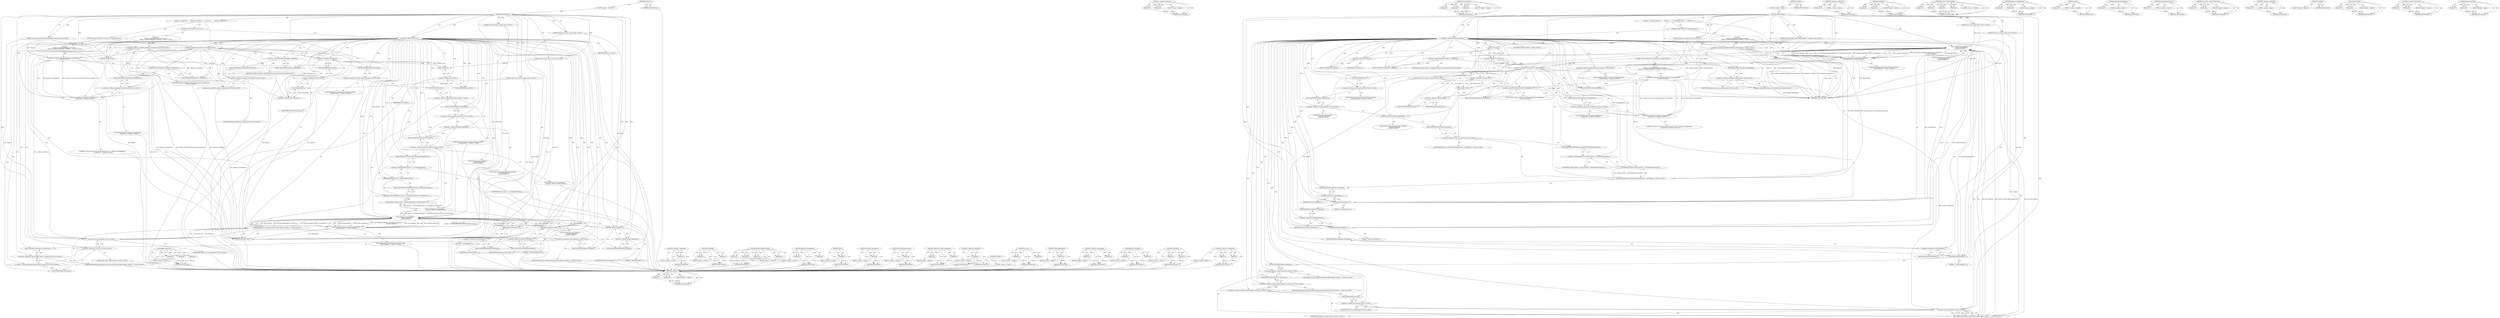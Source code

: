 digraph "base.Unretained" {
vulnerable_198 [label=<(METHOD,fromMaybe)>];
vulnerable_199 [label=<(PARAM,p1)>];
vulnerable_200 [label=<(PARAM,p2)>];
vulnerable_201 [label=<(BLOCK,&lt;empty&gt;,&lt;empty&gt;)>];
vulnerable_202 [label=<(METHOD_RETURN,ANY)>];
vulnerable_149 [label=<(METHOD,&lt;operator&gt;.fieldAccess)>];
vulnerable_150 [label=<(PARAM,p1)>];
vulnerable_151 [label=<(PARAM,p2)>];
vulnerable_152 [label=<(BLOCK,&lt;empty&gt;,&lt;empty&gt;)>];
vulnerable_153 [label=<(METHOD_RETURN,ANY)>];
vulnerable_175 [label=<(METHOD,base.BindOnce)>];
vulnerable_176 [label=<(PARAM,p1)>];
vulnerable_177 [label=<(PARAM,p2)>];
vulnerable_178 [label=<(PARAM,p3)>];
vulnerable_179 [label=<(BLOCK,&lt;empty&gt;,&lt;empty&gt;)>];
vulnerable_180 [label=<(METHOD_RETURN,ANY)>];
vulnerable_6 [label=<(METHOD,&lt;global&gt;)<SUB>1</SUB>>];
vulnerable_7 [label=<(BLOCK,&lt;empty&gt;,&lt;empty&gt;)<SUB>1</SUB>>];
vulnerable_8 [label=<(METHOD,DeleteCookies)<SUB>1</SUB>>];
vulnerable_9 [label="<(PARAM,const std::string&amp; name)<SUB>2</SUB>>"];
vulnerable_10 [label="<(PARAM,Maybe&lt;std::string&gt; url)<SUB>3</SUB>>"];
vulnerable_11 [label="<(PARAM,Maybe&lt;std::string&gt; domain)<SUB>4</SUB>>"];
vulnerable_12 [label="<(PARAM,Maybe&lt;std::string&gt; path)<SUB>5</SUB>>"];
vulnerable_13 [label="<(PARAM,std::unique_ptr&lt;DeleteCookiesCallback&gt; callback)<SUB>6</SUB>>"];
vulnerable_14 [label=<(BLOCK,{
  if (!process_) {
     callback-&gt;sendFailure...,{
  if (!process_) {
     callback-&gt;sendFailure...)<SUB>6</SUB>>];
vulnerable_15 [label=<(CONTROL_STRUCTURE,IF,if (!process_))<SUB>7</SUB>>];
vulnerable_16 [label=<(&lt;operator&gt;.logicalNot,!process_)<SUB>7</SUB>>];
vulnerable_17 [label=<(IDENTIFIER,process_,!process_)<SUB>7</SUB>>];
vulnerable_18 [label="<(BLOCK,{
     callback-&gt;sendFailure(Response::Internal...,{
     callback-&gt;sendFailure(Response::Internal...)<SUB>7</SUB>>"];
vulnerable_19 [label="<(sendFailure,callback-&gt;sendFailure(Response::InternalError()))<SUB>8</SUB>>"];
vulnerable_20 [label=<(&lt;operator&gt;.indirectFieldAccess,callback-&gt;sendFailure)<SUB>8</SUB>>];
vulnerable_21 [label="<(IDENTIFIER,callback,callback-&gt;sendFailure(Response::InternalError()))<SUB>8</SUB>>"];
vulnerable_22 [label=<(FIELD_IDENTIFIER,sendFailure,sendFailure)<SUB>8</SUB>>];
vulnerable_23 [label="<(Response.InternalError,Response::InternalError())<SUB>8</SUB>>"];
vulnerable_24 [label="<(&lt;operator&gt;.fieldAccess,Response::InternalError)<SUB>8</SUB>>"];
vulnerable_25 [label="<(IDENTIFIER,Response,Response::InternalError())<SUB>8</SUB>>"];
vulnerable_26 [label=<(FIELD_IDENTIFIER,InternalError,InternalError)<SUB>8</SUB>>];
vulnerable_27 [label=<(RETURN,return;,return;)<SUB>9</SUB>>];
vulnerable_28 [label=<(CONTROL_STRUCTURE,IF,if (!url.isJust() &amp;&amp; !domain.isJust()))<SUB>12</SUB>>];
vulnerable_29 [label=<(&lt;operator&gt;.logicalAnd,!url.isJust() &amp;&amp; !domain.isJust())<SUB>12</SUB>>];
vulnerable_30 [label=<(&lt;operator&gt;.logicalNot,!url.isJust())<SUB>12</SUB>>];
vulnerable_31 [label=<(isJust,url.isJust())<SUB>12</SUB>>];
vulnerable_32 [label=<(&lt;operator&gt;.fieldAccess,url.isJust)<SUB>12</SUB>>];
vulnerable_33 [label=<(IDENTIFIER,url,url.isJust())<SUB>12</SUB>>];
vulnerable_34 [label=<(FIELD_IDENTIFIER,isJust,isJust)<SUB>12</SUB>>];
vulnerable_35 [label=<(&lt;operator&gt;.logicalNot,!domain.isJust())<SUB>12</SUB>>];
vulnerable_36 [label=<(isJust,domain.isJust())<SUB>12</SUB>>];
vulnerable_37 [label=<(&lt;operator&gt;.fieldAccess,domain.isJust)<SUB>12</SUB>>];
vulnerable_38 [label=<(IDENTIFIER,domain,domain.isJust())<SUB>12</SUB>>];
vulnerable_39 [label=<(FIELD_IDENTIFIER,isJust,isJust)<SUB>12</SUB>>];
vulnerable_40 [label="<(BLOCK,{
    callback-&gt;sendFailure(Response::InvalidPa...,{
    callback-&gt;sendFailure(Response::InvalidPa...)<SUB>12</SUB>>"];
vulnerable_41 [label="<(sendFailure,callback-&gt;sendFailure(Response::InvalidParams(
...)<SUB>13</SUB>>"];
vulnerable_42 [label=<(&lt;operator&gt;.indirectFieldAccess,callback-&gt;sendFailure)<SUB>13</SUB>>];
vulnerable_43 [label="<(IDENTIFIER,callback,callback-&gt;sendFailure(Response::InvalidParams(
...)<SUB>13</SUB>>"];
vulnerable_44 [label=<(FIELD_IDENTIFIER,sendFailure,sendFailure)<SUB>13</SUB>>];
vulnerable_45 [label="<(Response.InvalidParams,Response::InvalidParams(
        &quot;At least one ...)<SUB>13</SUB>>"];
vulnerable_46 [label="<(&lt;operator&gt;.fieldAccess,Response::InvalidParams)<SUB>13</SUB>>"];
vulnerable_47 [label="<(IDENTIFIER,Response,Response::InvalidParams(
        &quot;At least one ...)<SUB>13</SUB>>"];
vulnerable_48 [label=<(FIELD_IDENTIFIER,InvalidParams,InvalidParams)<SUB>13</SUB>>];
vulnerable_49 [label="<(LITERAL,&quot;At least one of the url and domain needs to be...,Response::InvalidParams(
        &quot;At least one ...)<SUB>14</SUB>>"];
vulnerable_50 [label="<(BrowserThread.PostTask,BrowserThread::PostTask(
       BrowserThread::...)<SUB>16</SUB>>"];
vulnerable_51 [label="<(&lt;operator&gt;.fieldAccess,BrowserThread::PostTask)<SUB>16</SUB>>"];
vulnerable_52 [label="<(IDENTIFIER,BrowserThread,BrowserThread::PostTask(
       BrowserThread::...)<SUB>16</SUB>>"];
vulnerable_53 [label=<(FIELD_IDENTIFIER,PostTask,PostTask)<SUB>16</SUB>>];
vulnerable_54 [label="<(&lt;operator&gt;.fieldAccess,BrowserThread::IO)<SUB>17</SUB>>"];
vulnerable_55 [label="<(IDENTIFIER,BrowserThread,BrowserThread::PostTask(
       BrowserThread::...)<SUB>17</SUB>>"];
vulnerable_56 [label=<(FIELD_IDENTIFIER,IO,IO)<SUB>17</SUB>>];
vulnerable_57 [label="<(IDENTIFIER,FROM_HERE,BrowserThread::PostTask(
       BrowserThread::...)<SUB>17</SUB>>"];
vulnerable_58 [label="<(base.BindOnce,base::BindOnce(
           &amp;DeleteCookiesOnIO,
...)<SUB>18</SUB>>"];
vulnerable_59 [label="<(&lt;operator&gt;.fieldAccess,base::BindOnce)<SUB>18</SUB>>"];
vulnerable_60 [label="<(IDENTIFIER,base,base::BindOnce(
           &amp;DeleteCookiesOnIO,
...)<SUB>18</SUB>>"];
vulnerable_61 [label=<(FIELD_IDENTIFIER,BindOnce,BindOnce)<SUB>18</SUB>>];
vulnerable_62 [label=<(&lt;operator&gt;.addressOf,&amp;DeleteCookiesOnIO)<SUB>19</SUB>>];
vulnerable_63 [label="<(IDENTIFIER,DeleteCookiesOnIO,base::BindOnce(
           &amp;DeleteCookiesOnIO,
...)<SUB>19</SUB>>"];
vulnerable_64 [label="<(base.Unretained,base::Unretained(
              process_-&gt;GetSt...)<SUB>20</SUB>>"];
vulnerable_65 [label="<(&lt;operator&gt;.fieldAccess,base::Unretained)<SUB>20</SUB>>"];
vulnerable_66 [label="<(IDENTIFIER,base,base::Unretained(
              process_-&gt;GetSt...)<SUB>20</SUB>>"];
vulnerable_67 [label=<(FIELD_IDENTIFIER,Unretained,Unretained)<SUB>20</SUB>>];
vulnerable_68 [label=<(GetURLRequestContext,process_-&gt;GetStoragePartition()-&gt;GetURLRequestC...)<SUB>21</SUB>>];
vulnerable_69 [label=<(&lt;operator&gt;.indirectFieldAccess,process_-&gt;GetStoragePartition()-&gt;GetURLRequestC...)<SUB>21</SUB>>];
vulnerable_70 [label=<(GetStoragePartition,process_-&gt;GetStoragePartition())<SUB>21</SUB>>];
vulnerable_71 [label=<(&lt;operator&gt;.indirectFieldAccess,process_-&gt;GetStoragePartition)<SUB>21</SUB>>];
vulnerable_72 [label=<(IDENTIFIER,process_,process_-&gt;GetStoragePartition())<SUB>21</SUB>>];
vulnerable_73 [label=<(FIELD_IDENTIFIER,GetStoragePartition,GetStoragePartition)<SUB>21</SUB>>];
vulnerable_74 [label=<(FIELD_IDENTIFIER,GetURLRequestContext,GetURLRequestContext)<SUB>21</SUB>>];
vulnerable_75 [label="<(IDENTIFIER,name,base::BindOnce(
           &amp;DeleteCookiesOnIO,
...)<SUB>22</SUB>>"];
vulnerable_76 [label=<(fromMaybe,url.fromMaybe(&quot;&quot;))<SUB>22</SUB>>];
vulnerable_77 [label=<(&lt;operator&gt;.fieldAccess,url.fromMaybe)<SUB>22</SUB>>];
vulnerable_78 [label=<(IDENTIFIER,url,url.fromMaybe(&quot;&quot;))<SUB>22</SUB>>];
vulnerable_79 [label=<(FIELD_IDENTIFIER,fromMaybe,fromMaybe)<SUB>22</SUB>>];
vulnerable_80 [label=<(LITERAL,&quot;&quot;,url.fromMaybe(&quot;&quot;))<SUB>22</SUB>>];
vulnerable_81 [label=<(fromMaybe,domain.fromMaybe(&quot;&quot;))<SUB>22</SUB>>];
vulnerable_82 [label=<(&lt;operator&gt;.fieldAccess,domain.fromMaybe)<SUB>22</SUB>>];
vulnerable_83 [label=<(IDENTIFIER,domain,domain.fromMaybe(&quot;&quot;))<SUB>22</SUB>>];
vulnerable_84 [label=<(FIELD_IDENTIFIER,fromMaybe,fromMaybe)<SUB>22</SUB>>];
vulnerable_85 [label=<(LITERAL,&quot;&quot;,domain.fromMaybe(&quot;&quot;))<SUB>22</SUB>>];
vulnerable_86 [label=<(fromMaybe,path.fromMaybe(&quot;&quot;))<SUB>22</SUB>>];
vulnerable_87 [label=<(&lt;operator&gt;.fieldAccess,path.fromMaybe)<SUB>22</SUB>>];
vulnerable_88 [label=<(IDENTIFIER,path,path.fromMaybe(&quot;&quot;))<SUB>22</SUB>>];
vulnerable_89 [label=<(FIELD_IDENTIFIER,fromMaybe,fromMaybe)<SUB>22</SUB>>];
vulnerable_90 [label=<(LITERAL,&quot;&quot;,path.fromMaybe(&quot;&quot;))<SUB>22</SUB>>];
vulnerable_91 [label="<(base.BindOnce,base::BindOnce(&amp;DeleteCookiesCallback::sendSucc...)<SUB>23</SUB>>"];
vulnerable_92 [label="<(&lt;operator&gt;.fieldAccess,base::BindOnce)<SUB>23</SUB>>"];
vulnerable_93 [label="<(IDENTIFIER,base,base::BindOnce(&amp;DeleteCookiesCallback::sendSucc...)<SUB>23</SUB>>"];
vulnerable_94 [label=<(FIELD_IDENTIFIER,BindOnce,BindOnce)<SUB>23</SUB>>];
vulnerable_95 [label="<(&lt;operator&gt;.addressOf,&amp;DeleteCookiesCallback::sendSuccess)<SUB>23</SUB>>"];
vulnerable_96 [label="<(&lt;operator&gt;.fieldAccess,DeleteCookiesCallback::sendSuccess)<SUB>23</SUB>>"];
vulnerable_97 [label="<(IDENTIFIER,DeleteCookiesCallback,base::BindOnce(&amp;DeleteCookiesCallback::sendSucc...)<SUB>23</SUB>>"];
vulnerable_98 [label=<(FIELD_IDENTIFIER,sendSuccess,sendSuccess)<SUB>23</SUB>>];
vulnerable_99 [label="<(std.move,std::move(callback))<SUB>24</SUB>>"];
vulnerable_100 [label="<(&lt;operator&gt;.fieldAccess,std::move)<SUB>24</SUB>>"];
vulnerable_101 [label="<(IDENTIFIER,std,std::move(callback))<SUB>24</SUB>>"];
vulnerable_102 [label=<(FIELD_IDENTIFIER,move,move)<SUB>24</SUB>>];
vulnerable_103 [label="<(IDENTIFIER,callback,std::move(callback))<SUB>24</SUB>>"];
vulnerable_104 [label=<(METHOD_RETURN,void)<SUB>1</SUB>>];
vulnerable_106 [label=<(METHOD_RETURN,ANY)<SUB>1</SUB>>];
vulnerable_181 [label=<(METHOD,&lt;operator&gt;.addressOf)>];
vulnerable_182 [label=<(PARAM,p1)>];
vulnerable_183 [label=<(BLOCK,&lt;empty&gt;,&lt;empty&gt;)>];
vulnerable_184 [label=<(METHOD_RETURN,ANY)>];
vulnerable_135 [label=<(METHOD,sendFailure)>];
vulnerable_136 [label=<(PARAM,p1)>];
vulnerable_137 [label=<(PARAM,p2)>];
vulnerable_138 [label=<(BLOCK,&lt;empty&gt;,&lt;empty&gt;)>];
vulnerable_139 [label=<(METHOD_RETURN,ANY)>];
vulnerable_168 [label=<(METHOD,BrowserThread.PostTask)>];
vulnerable_169 [label=<(PARAM,p1)>];
vulnerable_170 [label=<(PARAM,p2)>];
vulnerable_171 [label=<(PARAM,p3)>];
vulnerable_172 [label=<(PARAM,p4)>];
vulnerable_173 [label=<(BLOCK,&lt;empty&gt;,&lt;empty&gt;)>];
vulnerable_174 [label=<(METHOD_RETURN,ANY)>];
vulnerable_163 [label=<(METHOD,Response.InvalidParams)>];
vulnerable_164 [label=<(PARAM,p1)>];
vulnerable_165 [label=<(PARAM,p2)>];
vulnerable_166 [label=<(BLOCK,&lt;empty&gt;,&lt;empty&gt;)>];
vulnerable_167 [label=<(METHOD_RETURN,ANY)>];
vulnerable_159 [label=<(METHOD,isJust)>];
vulnerable_160 [label=<(PARAM,p1)>];
vulnerable_161 [label=<(BLOCK,&lt;empty&gt;,&lt;empty&gt;)>];
vulnerable_162 [label=<(METHOD_RETURN,ANY)>];
vulnerable_145 [label=<(METHOD,Response.InternalError)>];
vulnerable_146 [label=<(PARAM,p1)>];
vulnerable_147 [label=<(BLOCK,&lt;empty&gt;,&lt;empty&gt;)>];
vulnerable_148 [label=<(METHOD_RETURN,ANY)>];
vulnerable_190 [label=<(METHOD,GetURLRequestContext)>];
vulnerable_191 [label=<(PARAM,p1)>];
vulnerable_192 [label=<(BLOCK,&lt;empty&gt;,&lt;empty&gt;)>];
vulnerable_193 [label=<(METHOD_RETURN,ANY)>];
vulnerable_140 [label=<(METHOD,&lt;operator&gt;.indirectFieldAccess)>];
vulnerable_141 [label=<(PARAM,p1)>];
vulnerable_142 [label=<(PARAM,p2)>];
vulnerable_143 [label=<(BLOCK,&lt;empty&gt;,&lt;empty&gt;)>];
vulnerable_144 [label=<(METHOD_RETURN,ANY)>];
vulnerable_131 [label=<(METHOD,&lt;operator&gt;.logicalNot)>];
vulnerable_132 [label=<(PARAM,p1)>];
vulnerable_133 [label=<(BLOCK,&lt;empty&gt;,&lt;empty&gt;)>];
vulnerable_134 [label=<(METHOD_RETURN,ANY)>];
vulnerable_125 [label=<(METHOD,&lt;global&gt;)<SUB>1</SUB>>];
vulnerable_126 [label=<(BLOCK,&lt;empty&gt;,&lt;empty&gt;)>];
vulnerable_127 [label=<(METHOD_RETURN,ANY)>];
vulnerable_203 [label=<(METHOD,std.move)>];
vulnerable_204 [label=<(PARAM,p1)>];
vulnerable_205 [label=<(PARAM,p2)>];
vulnerable_206 [label=<(BLOCK,&lt;empty&gt;,&lt;empty&gt;)>];
vulnerable_207 [label=<(METHOD_RETURN,ANY)>];
vulnerable_194 [label=<(METHOD,GetStoragePartition)>];
vulnerable_195 [label=<(PARAM,p1)>];
vulnerable_196 [label=<(BLOCK,&lt;empty&gt;,&lt;empty&gt;)>];
vulnerable_197 [label=<(METHOD_RETURN,ANY)>];
vulnerable_154 [label=<(METHOD,&lt;operator&gt;.logicalAnd)>];
vulnerable_155 [label=<(PARAM,p1)>];
vulnerable_156 [label=<(PARAM,p2)>];
vulnerable_157 [label=<(BLOCK,&lt;empty&gt;,&lt;empty&gt;)>];
vulnerable_158 [label=<(METHOD_RETURN,ANY)>];
vulnerable_185 [label=<(METHOD,base.Unretained)>];
vulnerable_186 [label=<(PARAM,p1)>];
vulnerable_187 [label=<(PARAM,p2)>];
vulnerable_188 [label=<(BLOCK,&lt;empty&gt;,&lt;empty&gt;)>];
vulnerable_189 [label=<(METHOD_RETURN,ANY)>];
fixed_196 [label=<(METHOD,std.move)>];
fixed_197 [label=<(PARAM,p1)>];
fixed_198 [label=<(PARAM,p2)>];
fixed_199 [label=<(BLOCK,&lt;empty&gt;,&lt;empty&gt;)>];
fixed_200 [label=<(METHOD_RETURN,ANY)>];
fixed_146 [label=<(METHOD,&lt;operator&gt;.fieldAccess)>];
fixed_147 [label=<(PARAM,p1)>];
fixed_148 [label=<(PARAM,p2)>];
fixed_149 [label=<(BLOCK,&lt;empty&gt;,&lt;empty&gt;)>];
fixed_150 [label=<(METHOD_RETURN,ANY)>];
fixed_172 [label=<(METHOD,base.BindOnce)>];
fixed_173 [label=<(PARAM,p1)>];
fixed_174 [label=<(PARAM,p2)>];
fixed_175 [label=<(PARAM,p3)>];
fixed_176 [label=<(BLOCK,&lt;empty&gt;,&lt;empty&gt;)>];
fixed_177 [label=<(METHOD_RETURN,ANY)>];
fixed_6 [label=<(METHOD,&lt;global&gt;)<SUB>1</SUB>>];
fixed_7 [label=<(BLOCK,&lt;empty&gt;,&lt;empty&gt;)<SUB>1</SUB>>];
fixed_8 [label=<(METHOD,DeleteCookies)<SUB>1</SUB>>];
fixed_9 [label="<(PARAM,const std::string&amp; name)<SUB>2</SUB>>"];
fixed_10 [label="<(PARAM,Maybe&lt;std::string&gt; url)<SUB>3</SUB>>"];
fixed_11 [label="<(PARAM,Maybe&lt;std::string&gt; domain)<SUB>4</SUB>>"];
fixed_12 [label="<(PARAM,Maybe&lt;std::string&gt; path)<SUB>5</SUB>>"];
fixed_13 [label="<(PARAM,std::unique_ptr&lt;DeleteCookiesCallback&gt; callback)<SUB>6</SUB>>"];
fixed_14 [label=<(BLOCK,{
  if (!storage_partition_) {
     callback-&gt;s...,{
  if (!storage_partition_) {
     callback-&gt;s...)<SUB>6</SUB>>];
fixed_15 [label=<(CONTROL_STRUCTURE,IF,if (!storage_partition_))<SUB>7</SUB>>];
fixed_16 [label=<(&lt;operator&gt;.logicalNot,!storage_partition_)<SUB>7</SUB>>];
fixed_17 [label=<(IDENTIFIER,storage_partition_,!storage_partition_)<SUB>7</SUB>>];
fixed_18 [label="<(BLOCK,{
     callback-&gt;sendFailure(Response::Internal...,{
     callback-&gt;sendFailure(Response::Internal...)<SUB>7</SUB>>"];
fixed_19 [label="<(sendFailure,callback-&gt;sendFailure(Response::InternalError()))<SUB>8</SUB>>"];
fixed_20 [label=<(&lt;operator&gt;.indirectFieldAccess,callback-&gt;sendFailure)<SUB>8</SUB>>];
fixed_21 [label="<(IDENTIFIER,callback,callback-&gt;sendFailure(Response::InternalError()))<SUB>8</SUB>>"];
fixed_22 [label=<(FIELD_IDENTIFIER,sendFailure,sendFailure)<SUB>8</SUB>>];
fixed_23 [label="<(Response.InternalError,Response::InternalError())<SUB>8</SUB>>"];
fixed_24 [label="<(&lt;operator&gt;.fieldAccess,Response::InternalError)<SUB>8</SUB>>"];
fixed_25 [label="<(IDENTIFIER,Response,Response::InternalError())<SUB>8</SUB>>"];
fixed_26 [label=<(FIELD_IDENTIFIER,InternalError,InternalError)<SUB>8</SUB>>];
fixed_27 [label=<(RETURN,return;,return;)<SUB>9</SUB>>];
fixed_28 [label=<(CONTROL_STRUCTURE,IF,if (!url.isJust() &amp;&amp; !domain.isJust()))<SUB>12</SUB>>];
fixed_29 [label=<(&lt;operator&gt;.logicalAnd,!url.isJust() &amp;&amp; !domain.isJust())<SUB>12</SUB>>];
fixed_30 [label=<(&lt;operator&gt;.logicalNot,!url.isJust())<SUB>12</SUB>>];
fixed_31 [label=<(isJust,url.isJust())<SUB>12</SUB>>];
fixed_32 [label=<(&lt;operator&gt;.fieldAccess,url.isJust)<SUB>12</SUB>>];
fixed_33 [label=<(IDENTIFIER,url,url.isJust())<SUB>12</SUB>>];
fixed_34 [label=<(FIELD_IDENTIFIER,isJust,isJust)<SUB>12</SUB>>];
fixed_35 [label=<(&lt;operator&gt;.logicalNot,!domain.isJust())<SUB>12</SUB>>];
fixed_36 [label=<(isJust,domain.isJust())<SUB>12</SUB>>];
fixed_37 [label=<(&lt;operator&gt;.fieldAccess,domain.isJust)<SUB>12</SUB>>];
fixed_38 [label=<(IDENTIFIER,domain,domain.isJust())<SUB>12</SUB>>];
fixed_39 [label=<(FIELD_IDENTIFIER,isJust,isJust)<SUB>12</SUB>>];
fixed_40 [label="<(BLOCK,{
    callback-&gt;sendFailure(Response::InvalidPa...,{
    callback-&gt;sendFailure(Response::InvalidPa...)<SUB>12</SUB>>"];
fixed_41 [label="<(sendFailure,callback-&gt;sendFailure(Response::InvalidParams(
...)<SUB>13</SUB>>"];
fixed_42 [label=<(&lt;operator&gt;.indirectFieldAccess,callback-&gt;sendFailure)<SUB>13</SUB>>];
fixed_43 [label="<(IDENTIFIER,callback,callback-&gt;sendFailure(Response::InvalidParams(
...)<SUB>13</SUB>>"];
fixed_44 [label=<(FIELD_IDENTIFIER,sendFailure,sendFailure)<SUB>13</SUB>>];
fixed_45 [label="<(Response.InvalidParams,Response::InvalidParams(
        &quot;At least one ...)<SUB>13</SUB>>"];
fixed_46 [label="<(&lt;operator&gt;.fieldAccess,Response::InvalidParams)<SUB>13</SUB>>"];
fixed_47 [label="<(IDENTIFIER,Response,Response::InvalidParams(
        &quot;At least one ...)<SUB>13</SUB>>"];
fixed_48 [label=<(FIELD_IDENTIFIER,InvalidParams,InvalidParams)<SUB>13</SUB>>];
fixed_49 [label="<(LITERAL,&quot;At least one of the url and domain needs to be...,Response::InvalidParams(
        &quot;At least one ...)<SUB>14</SUB>>"];
fixed_50 [label="<(BrowserThread.PostTask,BrowserThread::PostTask(
       BrowserThread::...)<SUB>16</SUB>>"];
fixed_51 [label="<(&lt;operator&gt;.fieldAccess,BrowserThread::PostTask)<SUB>16</SUB>>"];
fixed_52 [label="<(IDENTIFIER,BrowserThread,BrowserThread::PostTask(
       BrowserThread::...)<SUB>16</SUB>>"];
fixed_53 [label=<(FIELD_IDENTIFIER,PostTask,PostTask)<SUB>16</SUB>>];
fixed_54 [label="<(&lt;operator&gt;.fieldAccess,BrowserThread::IO)<SUB>17</SUB>>"];
fixed_55 [label="<(IDENTIFIER,BrowserThread,BrowserThread::PostTask(
       BrowserThread::...)<SUB>17</SUB>>"];
fixed_56 [label=<(FIELD_IDENTIFIER,IO,IO)<SUB>17</SUB>>];
fixed_57 [label="<(IDENTIFIER,FROM_HERE,BrowserThread::PostTask(
       BrowserThread::...)<SUB>17</SUB>>"];
fixed_58 [label="<(base.BindOnce,base::BindOnce(
           &amp;DeleteCookiesOnIO,
...)<SUB>18</SUB>>"];
fixed_59 [label="<(&lt;operator&gt;.fieldAccess,base::BindOnce)<SUB>18</SUB>>"];
fixed_60 [label="<(IDENTIFIER,base,base::BindOnce(
           &amp;DeleteCookiesOnIO,
...)<SUB>18</SUB>>"];
fixed_61 [label=<(FIELD_IDENTIFIER,BindOnce,BindOnce)<SUB>18</SUB>>];
fixed_62 [label=<(&lt;operator&gt;.addressOf,&amp;DeleteCookiesOnIO)<SUB>19</SUB>>];
fixed_63 [label="<(IDENTIFIER,DeleteCookiesOnIO,base::BindOnce(
           &amp;DeleteCookiesOnIO,
...)<SUB>19</SUB>>"];
fixed_64 [label="<(base.Unretained,base::Unretained(storage_partition_-&gt;GetURLRequ...)<SUB>20</SUB>>"];
fixed_65 [label="<(&lt;operator&gt;.fieldAccess,base::Unretained)<SUB>20</SUB>>"];
fixed_66 [label="<(IDENTIFIER,base,base::Unretained(storage_partition_-&gt;GetURLRequ...)<SUB>20</SUB>>"];
fixed_67 [label=<(FIELD_IDENTIFIER,Unretained,Unretained)<SUB>20</SUB>>];
fixed_68 [label=<(GetURLRequestContext,storage_partition_-&gt;GetURLRequestContext())<SUB>20</SUB>>];
fixed_69 [label=<(&lt;operator&gt;.indirectFieldAccess,storage_partition_-&gt;GetURLRequestContext)<SUB>20</SUB>>];
fixed_70 [label=<(IDENTIFIER,storage_partition_,storage_partition_-&gt;GetURLRequestContext())<SUB>20</SUB>>];
fixed_71 [label=<(FIELD_IDENTIFIER,GetURLRequestContext,GetURLRequestContext)<SUB>20</SUB>>];
fixed_72 [label="<(IDENTIFIER,name,base::BindOnce(
           &amp;DeleteCookiesOnIO,
...)<SUB>20</SUB>>"];
fixed_73 [label=<(fromMaybe,url.fromMaybe(&quot;&quot;))<SUB>21</SUB>>];
fixed_74 [label=<(&lt;operator&gt;.fieldAccess,url.fromMaybe)<SUB>21</SUB>>];
fixed_75 [label=<(IDENTIFIER,url,url.fromMaybe(&quot;&quot;))<SUB>21</SUB>>];
fixed_76 [label=<(FIELD_IDENTIFIER,fromMaybe,fromMaybe)<SUB>21</SUB>>];
fixed_77 [label=<(LITERAL,&quot;&quot;,url.fromMaybe(&quot;&quot;))<SUB>21</SUB>>];
fixed_78 [label=<(fromMaybe,domain.fromMaybe(&quot;&quot;))<SUB>21</SUB>>];
fixed_79 [label=<(&lt;operator&gt;.fieldAccess,domain.fromMaybe)<SUB>21</SUB>>];
fixed_80 [label=<(IDENTIFIER,domain,domain.fromMaybe(&quot;&quot;))<SUB>21</SUB>>];
fixed_81 [label=<(FIELD_IDENTIFIER,fromMaybe,fromMaybe)<SUB>21</SUB>>];
fixed_82 [label=<(LITERAL,&quot;&quot;,domain.fromMaybe(&quot;&quot;))<SUB>21</SUB>>];
fixed_83 [label=<(fromMaybe,path.fromMaybe(&quot;&quot;))<SUB>21</SUB>>];
fixed_84 [label=<(&lt;operator&gt;.fieldAccess,path.fromMaybe)<SUB>21</SUB>>];
fixed_85 [label=<(IDENTIFIER,path,path.fromMaybe(&quot;&quot;))<SUB>21</SUB>>];
fixed_86 [label=<(FIELD_IDENTIFIER,fromMaybe,fromMaybe)<SUB>21</SUB>>];
fixed_87 [label=<(LITERAL,&quot;&quot;,path.fromMaybe(&quot;&quot;))<SUB>21</SUB>>];
fixed_88 [label="<(base.BindOnce,base::BindOnce(&amp;DeleteCookiesCallback::sendSucc...)<SUB>22</SUB>>"];
fixed_89 [label="<(&lt;operator&gt;.fieldAccess,base::BindOnce)<SUB>22</SUB>>"];
fixed_90 [label="<(IDENTIFIER,base,base::BindOnce(&amp;DeleteCookiesCallback::sendSucc...)<SUB>22</SUB>>"];
fixed_91 [label=<(FIELD_IDENTIFIER,BindOnce,BindOnce)<SUB>22</SUB>>];
fixed_92 [label="<(&lt;operator&gt;.addressOf,&amp;DeleteCookiesCallback::sendSuccess)<SUB>22</SUB>>"];
fixed_93 [label="<(&lt;operator&gt;.fieldAccess,DeleteCookiesCallback::sendSuccess)<SUB>22</SUB>>"];
fixed_94 [label="<(IDENTIFIER,DeleteCookiesCallback,base::BindOnce(&amp;DeleteCookiesCallback::sendSucc...)<SUB>22</SUB>>"];
fixed_95 [label=<(FIELD_IDENTIFIER,sendSuccess,sendSuccess)<SUB>22</SUB>>];
fixed_96 [label="<(std.move,std::move(callback))<SUB>23</SUB>>"];
fixed_97 [label="<(&lt;operator&gt;.fieldAccess,std::move)<SUB>23</SUB>>"];
fixed_98 [label="<(IDENTIFIER,std,std::move(callback))<SUB>23</SUB>>"];
fixed_99 [label=<(FIELD_IDENTIFIER,move,move)<SUB>23</SUB>>];
fixed_100 [label="<(IDENTIFIER,callback,std::move(callback))<SUB>23</SUB>>"];
fixed_101 [label=<(METHOD_RETURN,void)<SUB>1</SUB>>];
fixed_103 [label=<(METHOD_RETURN,ANY)<SUB>1</SUB>>];
fixed_178 [label=<(METHOD,&lt;operator&gt;.addressOf)>];
fixed_179 [label=<(PARAM,p1)>];
fixed_180 [label=<(BLOCK,&lt;empty&gt;,&lt;empty&gt;)>];
fixed_181 [label=<(METHOD_RETURN,ANY)>];
fixed_132 [label=<(METHOD,sendFailure)>];
fixed_133 [label=<(PARAM,p1)>];
fixed_134 [label=<(PARAM,p2)>];
fixed_135 [label=<(BLOCK,&lt;empty&gt;,&lt;empty&gt;)>];
fixed_136 [label=<(METHOD_RETURN,ANY)>];
fixed_165 [label=<(METHOD,BrowserThread.PostTask)>];
fixed_166 [label=<(PARAM,p1)>];
fixed_167 [label=<(PARAM,p2)>];
fixed_168 [label=<(PARAM,p3)>];
fixed_169 [label=<(PARAM,p4)>];
fixed_170 [label=<(BLOCK,&lt;empty&gt;,&lt;empty&gt;)>];
fixed_171 [label=<(METHOD_RETURN,ANY)>];
fixed_160 [label=<(METHOD,Response.InvalidParams)>];
fixed_161 [label=<(PARAM,p1)>];
fixed_162 [label=<(PARAM,p2)>];
fixed_163 [label=<(BLOCK,&lt;empty&gt;,&lt;empty&gt;)>];
fixed_164 [label=<(METHOD_RETURN,ANY)>];
fixed_156 [label=<(METHOD,isJust)>];
fixed_157 [label=<(PARAM,p1)>];
fixed_158 [label=<(BLOCK,&lt;empty&gt;,&lt;empty&gt;)>];
fixed_159 [label=<(METHOD_RETURN,ANY)>];
fixed_142 [label=<(METHOD,Response.InternalError)>];
fixed_143 [label=<(PARAM,p1)>];
fixed_144 [label=<(BLOCK,&lt;empty&gt;,&lt;empty&gt;)>];
fixed_145 [label=<(METHOD_RETURN,ANY)>];
fixed_187 [label=<(METHOD,GetURLRequestContext)>];
fixed_188 [label=<(PARAM,p1)>];
fixed_189 [label=<(BLOCK,&lt;empty&gt;,&lt;empty&gt;)>];
fixed_190 [label=<(METHOD_RETURN,ANY)>];
fixed_137 [label=<(METHOD,&lt;operator&gt;.indirectFieldAccess)>];
fixed_138 [label=<(PARAM,p1)>];
fixed_139 [label=<(PARAM,p2)>];
fixed_140 [label=<(BLOCK,&lt;empty&gt;,&lt;empty&gt;)>];
fixed_141 [label=<(METHOD_RETURN,ANY)>];
fixed_128 [label=<(METHOD,&lt;operator&gt;.logicalNot)>];
fixed_129 [label=<(PARAM,p1)>];
fixed_130 [label=<(BLOCK,&lt;empty&gt;,&lt;empty&gt;)>];
fixed_131 [label=<(METHOD_RETURN,ANY)>];
fixed_122 [label=<(METHOD,&lt;global&gt;)<SUB>1</SUB>>];
fixed_123 [label=<(BLOCK,&lt;empty&gt;,&lt;empty&gt;)>];
fixed_124 [label=<(METHOD_RETURN,ANY)>];
fixed_191 [label=<(METHOD,fromMaybe)>];
fixed_192 [label=<(PARAM,p1)>];
fixed_193 [label=<(PARAM,p2)>];
fixed_194 [label=<(BLOCK,&lt;empty&gt;,&lt;empty&gt;)>];
fixed_195 [label=<(METHOD_RETURN,ANY)>];
fixed_151 [label=<(METHOD,&lt;operator&gt;.logicalAnd)>];
fixed_152 [label=<(PARAM,p1)>];
fixed_153 [label=<(PARAM,p2)>];
fixed_154 [label=<(BLOCK,&lt;empty&gt;,&lt;empty&gt;)>];
fixed_155 [label=<(METHOD_RETURN,ANY)>];
fixed_182 [label=<(METHOD,base.Unretained)>];
fixed_183 [label=<(PARAM,p1)>];
fixed_184 [label=<(PARAM,p2)>];
fixed_185 [label=<(BLOCK,&lt;empty&gt;,&lt;empty&gt;)>];
fixed_186 [label=<(METHOD_RETURN,ANY)>];
vulnerable_198 -> vulnerable_199  [key=0, label="AST: "];
vulnerable_198 -> vulnerable_199  [key=1, label="DDG: "];
vulnerable_198 -> vulnerable_201  [key=0, label="AST: "];
vulnerable_198 -> vulnerable_200  [key=0, label="AST: "];
vulnerable_198 -> vulnerable_200  [key=1, label="DDG: "];
vulnerable_198 -> vulnerable_202  [key=0, label="AST: "];
vulnerable_198 -> vulnerable_202  [key=1, label="CFG: "];
vulnerable_199 -> vulnerable_202  [key=0, label="DDG: p1"];
vulnerable_200 -> vulnerable_202  [key=0, label="DDG: p2"];
vulnerable_201 -> fixed_196  [key=0];
vulnerable_202 -> fixed_196  [key=0];
vulnerable_149 -> vulnerable_150  [key=0, label="AST: "];
vulnerable_149 -> vulnerable_150  [key=1, label="DDG: "];
vulnerable_149 -> vulnerable_152  [key=0, label="AST: "];
vulnerable_149 -> vulnerable_151  [key=0, label="AST: "];
vulnerable_149 -> vulnerable_151  [key=1, label="DDG: "];
vulnerable_149 -> vulnerable_153  [key=0, label="AST: "];
vulnerable_149 -> vulnerable_153  [key=1, label="CFG: "];
vulnerable_150 -> vulnerable_153  [key=0, label="DDG: p1"];
vulnerable_151 -> vulnerable_153  [key=0, label="DDG: p2"];
vulnerable_152 -> fixed_196  [key=0];
vulnerable_153 -> fixed_196  [key=0];
vulnerable_175 -> vulnerable_176  [key=0, label="AST: "];
vulnerable_175 -> vulnerable_176  [key=1, label="DDG: "];
vulnerable_175 -> vulnerable_179  [key=0, label="AST: "];
vulnerable_175 -> vulnerable_177  [key=0, label="AST: "];
vulnerable_175 -> vulnerable_177  [key=1, label="DDG: "];
vulnerable_175 -> vulnerable_180  [key=0, label="AST: "];
vulnerable_175 -> vulnerable_180  [key=1, label="CFG: "];
vulnerable_175 -> vulnerable_178  [key=0, label="AST: "];
vulnerable_175 -> vulnerable_178  [key=1, label="DDG: "];
vulnerable_176 -> vulnerable_180  [key=0, label="DDG: p1"];
vulnerable_177 -> vulnerable_180  [key=0, label="DDG: p2"];
vulnerable_178 -> vulnerable_180  [key=0, label="DDG: p3"];
vulnerable_179 -> fixed_196  [key=0];
vulnerable_180 -> fixed_196  [key=0];
vulnerable_6 -> vulnerable_7  [key=0, label="AST: "];
vulnerable_6 -> vulnerable_106  [key=0, label="AST: "];
vulnerable_6 -> vulnerable_106  [key=1, label="CFG: "];
vulnerable_7 -> vulnerable_8  [key=0, label="AST: "];
vulnerable_8 -> vulnerable_9  [key=0, label="AST: "];
vulnerable_8 -> vulnerable_9  [key=1, label="DDG: "];
vulnerable_8 -> vulnerable_10  [key=0, label="AST: "];
vulnerable_8 -> vulnerable_10  [key=1, label="DDG: "];
vulnerable_8 -> vulnerable_11  [key=0, label="AST: "];
vulnerable_8 -> vulnerable_11  [key=1, label="DDG: "];
vulnerable_8 -> vulnerable_12  [key=0, label="AST: "];
vulnerable_8 -> vulnerable_12  [key=1, label="DDG: "];
vulnerable_8 -> vulnerable_13  [key=0, label="AST: "];
vulnerable_8 -> vulnerable_13  [key=1, label="DDG: "];
vulnerable_8 -> vulnerable_14  [key=0, label="AST: "];
vulnerable_8 -> vulnerable_104  [key=0, label="AST: "];
vulnerable_8 -> vulnerable_16  [key=0, label="CFG: "];
vulnerable_8 -> vulnerable_16  [key=1, label="DDG: "];
vulnerable_8 -> vulnerable_50  [key=0, label="DDG: "];
vulnerable_8 -> vulnerable_27  [key=0, label="DDG: "];
vulnerable_8 -> vulnerable_58  [key=0, label="DDG: "];
vulnerable_8 -> vulnerable_76  [key=0, label="DDG: "];
vulnerable_8 -> vulnerable_81  [key=0, label="DDG: "];
vulnerable_8 -> vulnerable_86  [key=0, label="DDG: "];
vulnerable_8 -> vulnerable_45  [key=0, label="DDG: "];
vulnerable_8 -> vulnerable_99  [key=0, label="DDG: "];
vulnerable_9 -> vulnerable_104  [key=0, label="DDG: name"];
vulnerable_9 -> vulnerable_58  [key=0, label="DDG: name"];
vulnerable_10 -> vulnerable_104  [key=0, label="DDG: url"];
vulnerable_10 -> vulnerable_76  [key=0, label="DDG: url"];
vulnerable_10 -> vulnerable_31  [key=0, label="DDG: url"];
vulnerable_11 -> vulnerable_104  [key=0, label="DDG: domain"];
vulnerable_11 -> vulnerable_81  [key=0, label="DDG: domain"];
vulnerable_11 -> vulnerable_36  [key=0, label="DDG: domain"];
vulnerable_12 -> vulnerable_104  [key=0, label="DDG: path"];
vulnerable_12 -> vulnerable_86  [key=0, label="DDG: path"];
vulnerable_13 -> vulnerable_104  [key=0, label="DDG: callback"];
vulnerable_13 -> vulnerable_19  [key=0, label="DDG: callback"];
vulnerable_13 -> vulnerable_41  [key=0, label="DDG: callback"];
vulnerable_13 -> vulnerable_99  [key=0, label="DDG: callback"];
vulnerable_14 -> vulnerable_15  [key=0, label="AST: "];
vulnerable_14 -> vulnerable_28  [key=0, label="AST: "];
vulnerable_14 -> vulnerable_50  [key=0, label="AST: "];
vulnerable_15 -> vulnerable_16  [key=0, label="AST: "];
vulnerable_15 -> vulnerable_18  [key=0, label="AST: "];
vulnerable_16 -> vulnerable_17  [key=0, label="AST: "];
vulnerable_16 -> vulnerable_22  [key=0, label="CFG: "];
vulnerable_16 -> vulnerable_22  [key=1, label="CDG: "];
vulnerable_16 -> vulnerable_34  [key=0, label="CFG: "];
vulnerable_16 -> vulnerable_34  [key=1, label="CDG: "];
vulnerable_16 -> vulnerable_104  [key=0, label="DDG: process_"];
vulnerable_16 -> vulnerable_104  [key=1, label="DDG: !process_"];
vulnerable_16 -> vulnerable_70  [key=0, label="DDG: process_"];
vulnerable_16 -> vulnerable_70  [key=1, label="CDG: "];
vulnerable_16 -> vulnerable_30  [key=0, label="CDG: "];
vulnerable_16 -> vulnerable_94  [key=0, label="CDG: "];
vulnerable_16 -> vulnerable_32  [key=0, label="CDG: "];
vulnerable_16 -> vulnerable_68  [key=0, label="CDG: "];
vulnerable_16 -> vulnerable_73  [key=0, label="CDG: "];
vulnerable_16 -> vulnerable_26  [key=0, label="CDG: "];
vulnerable_16 -> vulnerable_96  [key=0, label="CDG: "];
vulnerable_16 -> vulnerable_77  [key=0, label="CDG: "];
vulnerable_16 -> vulnerable_64  [key=0, label="CDG: "];
vulnerable_16 -> vulnerable_51  [key=0, label="CDG: "];
vulnerable_16 -> vulnerable_89  [key=0, label="CDG: "];
vulnerable_16 -> vulnerable_19  [key=0, label="CDG: "];
vulnerable_16 -> vulnerable_98  [key=0, label="CDG: "];
vulnerable_16 -> vulnerable_99  [key=0, label="CDG: "];
vulnerable_16 -> vulnerable_81  [key=0, label="CDG: "];
vulnerable_16 -> vulnerable_84  [key=0, label="CDG: "];
vulnerable_16 -> vulnerable_102  [key=0, label="CDG: "];
vulnerable_16 -> vulnerable_20  [key=0, label="CDG: "];
vulnerable_16 -> vulnerable_56  [key=0, label="CDG: "];
vulnerable_16 -> vulnerable_69  [key=0, label="CDG: "];
vulnerable_16 -> vulnerable_67  [key=0, label="CDG: "];
vulnerable_16 -> vulnerable_74  [key=0, label="CDG: "];
vulnerable_16 -> vulnerable_95  [key=0, label="CDG: "];
vulnerable_16 -> vulnerable_92  [key=0, label="CDG: "];
vulnerable_16 -> vulnerable_27  [key=0, label="CDG: "];
vulnerable_16 -> vulnerable_29  [key=0, label="CDG: "];
vulnerable_16 -> vulnerable_76  [key=0, label="CDG: "];
vulnerable_16 -> vulnerable_65  [key=0, label="CDG: "];
vulnerable_16 -> vulnerable_50  [key=0, label="CDG: "];
vulnerable_16 -> vulnerable_59  [key=0, label="CDG: "];
vulnerable_16 -> vulnerable_87  [key=0, label="CDG: "];
vulnerable_16 -> vulnerable_91  [key=0, label="CDG: "];
vulnerable_16 -> vulnerable_82  [key=0, label="CDG: "];
vulnerable_16 -> vulnerable_54  [key=0, label="CDG: "];
vulnerable_16 -> vulnerable_79  [key=0, label="CDG: "];
vulnerable_16 -> vulnerable_24  [key=0, label="CDG: "];
vulnerable_16 -> vulnerable_58  [key=0, label="CDG: "];
vulnerable_16 -> vulnerable_61  [key=0, label="CDG: "];
vulnerable_16 -> vulnerable_23  [key=0, label="CDG: "];
vulnerable_16 -> vulnerable_71  [key=0, label="CDG: "];
vulnerable_16 -> vulnerable_100  [key=0, label="CDG: "];
vulnerable_16 -> vulnerable_53  [key=0, label="CDG: "];
vulnerable_16 -> vulnerable_62  [key=0, label="CDG: "];
vulnerable_16 -> vulnerable_31  [key=0, label="CDG: "];
vulnerable_16 -> vulnerable_86  [key=0, label="CDG: "];
vulnerable_17 -> fixed_196  [key=0];
vulnerable_18 -> vulnerable_19  [key=0, label="AST: "];
vulnerable_18 -> vulnerable_27  [key=0, label="AST: "];
vulnerable_19 -> vulnerable_20  [key=0, label="AST: "];
vulnerable_19 -> vulnerable_23  [key=0, label="AST: "];
vulnerable_19 -> vulnerable_27  [key=0, label="CFG: "];
vulnerable_19 -> vulnerable_104  [key=0, label="DDG: callback-&gt;sendFailure"];
vulnerable_19 -> vulnerable_104  [key=1, label="DDG: Response::InternalError()"];
vulnerable_19 -> vulnerable_104  [key=2, label="DDG: callback-&gt;sendFailure(Response::InternalError())"];
vulnerable_20 -> vulnerable_21  [key=0, label="AST: "];
vulnerable_20 -> vulnerable_22  [key=0, label="AST: "];
vulnerable_20 -> vulnerable_26  [key=0, label="CFG: "];
vulnerable_21 -> fixed_196  [key=0];
vulnerable_22 -> vulnerable_20  [key=0, label="CFG: "];
vulnerable_23 -> vulnerable_24  [key=0, label="AST: "];
vulnerable_23 -> vulnerable_19  [key=0, label="CFG: "];
vulnerable_23 -> vulnerable_19  [key=1, label="DDG: Response::InternalError"];
vulnerable_23 -> vulnerable_104  [key=0, label="DDG: Response::InternalError"];
vulnerable_24 -> vulnerable_25  [key=0, label="AST: "];
vulnerable_24 -> vulnerable_26  [key=0, label="AST: "];
vulnerable_24 -> vulnerable_23  [key=0, label="CFG: "];
vulnerable_25 -> fixed_196  [key=0];
vulnerable_26 -> vulnerable_24  [key=0, label="CFG: "];
vulnerable_27 -> vulnerable_104  [key=0, label="CFG: "];
vulnerable_27 -> vulnerable_104  [key=1, label="DDG: &lt;RET&gt;"];
vulnerable_28 -> vulnerable_29  [key=0, label="AST: "];
vulnerable_28 -> vulnerable_40  [key=0, label="AST: "];
vulnerable_29 -> vulnerable_30  [key=0, label="AST: "];
vulnerable_29 -> vulnerable_35  [key=0, label="AST: "];
vulnerable_29 -> vulnerable_44  [key=0, label="CFG: "];
vulnerable_29 -> vulnerable_44  [key=1, label="CDG: "];
vulnerable_29 -> vulnerable_53  [key=0, label="CFG: "];
vulnerable_29 -> vulnerable_48  [key=0, label="CDG: "];
vulnerable_29 -> vulnerable_42  [key=0, label="CDG: "];
vulnerable_29 -> vulnerable_46  [key=0, label="CDG: "];
vulnerable_29 -> vulnerable_45  [key=0, label="CDG: "];
vulnerable_29 -> vulnerable_41  [key=0, label="CDG: "];
vulnerable_30 -> vulnerable_31  [key=0, label="AST: "];
vulnerable_30 -> vulnerable_29  [key=0, label="CFG: "];
vulnerable_30 -> vulnerable_29  [key=1, label="DDG: url.isJust()"];
vulnerable_30 -> vulnerable_39  [key=0, label="CFG: "];
vulnerable_30 -> vulnerable_39  [key=1, label="CDG: "];
vulnerable_30 -> vulnerable_37  [key=0, label="CDG: "];
vulnerable_30 -> vulnerable_35  [key=0, label="CDG: "];
vulnerable_30 -> vulnerable_36  [key=0, label="CDG: "];
vulnerable_31 -> vulnerable_32  [key=0, label="AST: "];
vulnerable_31 -> vulnerable_30  [key=0, label="CFG: "];
vulnerable_31 -> vulnerable_30  [key=1, label="DDG: url.isJust"];
vulnerable_32 -> vulnerable_33  [key=0, label="AST: "];
vulnerable_32 -> vulnerable_34  [key=0, label="AST: "];
vulnerable_32 -> vulnerable_31  [key=0, label="CFG: "];
vulnerable_33 -> fixed_196  [key=0];
vulnerable_34 -> vulnerable_32  [key=0, label="CFG: "];
vulnerable_35 -> vulnerable_36  [key=0, label="AST: "];
vulnerable_35 -> vulnerable_29  [key=0, label="CFG: "];
vulnerable_35 -> vulnerable_29  [key=1, label="DDG: domain.isJust()"];
vulnerable_36 -> vulnerable_37  [key=0, label="AST: "];
vulnerable_36 -> vulnerable_35  [key=0, label="CFG: "];
vulnerable_36 -> vulnerable_35  [key=1, label="DDG: domain.isJust"];
vulnerable_37 -> vulnerable_38  [key=0, label="AST: "];
vulnerable_37 -> vulnerable_39  [key=0, label="AST: "];
vulnerable_37 -> vulnerable_36  [key=0, label="CFG: "];
vulnerable_38 -> fixed_196  [key=0];
vulnerable_39 -> vulnerable_37  [key=0, label="CFG: "];
vulnerable_40 -> vulnerable_41  [key=0, label="AST: "];
vulnerable_41 -> vulnerable_42  [key=0, label="AST: "];
vulnerable_41 -> vulnerable_45  [key=0, label="AST: "];
vulnerable_41 -> vulnerable_53  [key=0, label="CFG: "];
vulnerable_41 -> vulnerable_99  [key=0, label="DDG: callback-&gt;sendFailure"];
vulnerable_42 -> vulnerable_43  [key=0, label="AST: "];
vulnerable_42 -> vulnerable_44  [key=0, label="AST: "];
vulnerable_42 -> vulnerable_48  [key=0, label="CFG: "];
vulnerable_43 -> fixed_196  [key=0];
vulnerable_44 -> vulnerable_42  [key=0, label="CFG: "];
vulnerable_45 -> vulnerable_46  [key=0, label="AST: "];
vulnerable_45 -> vulnerable_49  [key=0, label="AST: "];
vulnerable_45 -> vulnerable_41  [key=0, label="CFG: "];
vulnerable_45 -> vulnerable_41  [key=1, label="DDG: Response::InvalidParams"];
vulnerable_45 -> vulnerable_41  [key=2, label="DDG: &quot;At least one of the url and domain needs to be specified&quot;"];
vulnerable_46 -> vulnerable_47  [key=0, label="AST: "];
vulnerable_46 -> vulnerable_48  [key=0, label="AST: "];
vulnerable_46 -> vulnerable_45  [key=0, label="CFG: "];
vulnerable_47 -> fixed_196  [key=0];
vulnerable_48 -> vulnerable_46  [key=0, label="CFG: "];
vulnerable_49 -> fixed_196  [key=0];
vulnerable_50 -> vulnerable_51  [key=0, label="AST: "];
vulnerable_50 -> vulnerable_54  [key=0, label="AST: "];
vulnerable_50 -> vulnerable_57  [key=0, label="AST: "];
vulnerable_50 -> vulnerable_58  [key=0, label="AST: "];
vulnerable_50 -> vulnerable_104  [key=0, label="CFG: "];
vulnerable_50 -> vulnerable_104  [key=1, label="DDG: FROM_HERE"];
vulnerable_51 -> vulnerable_52  [key=0, label="AST: "];
vulnerable_51 -> vulnerable_53  [key=0, label="AST: "];
vulnerable_51 -> vulnerable_56  [key=0, label="CFG: "];
vulnerable_52 -> fixed_196  [key=0];
vulnerable_53 -> vulnerable_51  [key=0, label="CFG: "];
vulnerable_54 -> vulnerable_55  [key=0, label="AST: "];
vulnerable_54 -> vulnerable_56  [key=0, label="AST: "];
vulnerable_54 -> vulnerable_61  [key=0, label="CFG: "];
vulnerable_55 -> fixed_196  [key=0];
vulnerable_56 -> vulnerable_54  [key=0, label="CFG: "];
vulnerable_57 -> fixed_196  [key=0];
vulnerable_58 -> vulnerable_59  [key=0, label="AST: "];
vulnerable_58 -> vulnerable_62  [key=0, label="AST: "];
vulnerable_58 -> vulnerable_64  [key=0, label="AST: "];
vulnerable_58 -> vulnerable_75  [key=0, label="AST: "];
vulnerable_58 -> vulnerable_76  [key=0, label="AST: "];
vulnerable_58 -> vulnerable_81  [key=0, label="AST: "];
vulnerable_58 -> vulnerable_86  [key=0, label="AST: "];
vulnerable_58 -> vulnerable_91  [key=0, label="AST: "];
vulnerable_58 -> vulnerable_50  [key=0, label="CFG: "];
vulnerable_58 -> vulnerable_50  [key=1, label="DDG: path.fromMaybe(&quot;&quot;)"];
vulnerable_58 -> vulnerable_50  [key=2, label="DDG: domain.fromMaybe(&quot;&quot;)"];
vulnerable_58 -> vulnerable_50  [key=3, label="DDG: base::BindOnce(&amp;DeleteCookiesCallback::sendSuccess,
                          std::move(callback))"];
vulnerable_58 -> vulnerable_50  [key=4, label="DDG: base::BindOnce"];
vulnerable_58 -> vulnerable_50  [key=5, label="DDG: url.fromMaybe(&quot;&quot;)"];
vulnerable_58 -> vulnerable_50  [key=6, label="DDG: name"];
vulnerable_58 -> vulnerable_50  [key=7, label="DDG: &amp;DeleteCookiesOnIO"];
vulnerable_58 -> vulnerable_50  [key=8, label="DDG: base::Unretained(
              process_-&gt;GetStoragePartition()-&gt;GetURLRequestContext())"];
vulnerable_59 -> vulnerable_60  [key=0, label="AST: "];
vulnerable_59 -> vulnerable_61  [key=0, label="AST: "];
vulnerable_59 -> vulnerable_62  [key=0, label="CFG: "];
vulnerable_60 -> fixed_196  [key=0];
vulnerable_61 -> vulnerable_59  [key=0, label="CFG: "];
vulnerable_62 -> vulnerable_63  [key=0, label="AST: "];
vulnerable_62 -> vulnerable_67  [key=0, label="CFG: "];
vulnerable_63 -> fixed_196  [key=0];
vulnerable_64 -> vulnerable_65  [key=0, label="AST: "];
vulnerable_64 -> vulnerable_68  [key=0, label="AST: "];
vulnerable_64 -> vulnerable_79  [key=0, label="CFG: "];
vulnerable_64 -> vulnerable_58  [key=0, label="DDG: base::Unretained"];
vulnerable_64 -> vulnerable_58  [key=1, label="DDG: process_-&gt;GetStoragePartition()-&gt;GetURLRequestContext()"];
vulnerable_65 -> vulnerable_66  [key=0, label="AST: "];
vulnerable_65 -> vulnerable_67  [key=0, label="AST: "];
vulnerable_65 -> vulnerable_73  [key=0, label="CFG: "];
vulnerable_66 -> fixed_196  [key=0];
vulnerable_67 -> vulnerable_65  [key=0, label="CFG: "];
vulnerable_68 -> vulnerable_69  [key=0, label="AST: "];
vulnerable_68 -> vulnerable_64  [key=0, label="CFG: "];
vulnerable_68 -> vulnerable_64  [key=1, label="DDG: process_-&gt;GetStoragePartition()-&gt;GetURLRequestContext"];
vulnerable_69 -> vulnerable_70  [key=0, label="AST: "];
vulnerable_69 -> vulnerable_74  [key=0, label="AST: "];
vulnerable_69 -> vulnerable_68  [key=0, label="CFG: "];
vulnerable_70 -> vulnerable_71  [key=0, label="AST: "];
vulnerable_70 -> vulnerable_74  [key=0, label="CFG: "];
vulnerable_71 -> vulnerable_72  [key=0, label="AST: "];
vulnerable_71 -> vulnerable_73  [key=0, label="AST: "];
vulnerable_71 -> vulnerable_70  [key=0, label="CFG: "];
vulnerable_72 -> fixed_196  [key=0];
vulnerable_73 -> vulnerable_71  [key=0, label="CFG: "];
vulnerable_74 -> vulnerable_69  [key=0, label="CFG: "];
vulnerable_75 -> fixed_196  [key=0];
vulnerable_76 -> vulnerable_77  [key=0, label="AST: "];
vulnerable_76 -> vulnerable_80  [key=0, label="AST: "];
vulnerable_76 -> vulnerable_84  [key=0, label="CFG: "];
vulnerable_76 -> vulnerable_58  [key=0, label="DDG: url.fromMaybe"];
vulnerable_76 -> vulnerable_58  [key=1, label="DDG: &quot;&quot;"];
vulnerable_77 -> vulnerable_78  [key=0, label="AST: "];
vulnerable_77 -> vulnerable_79  [key=0, label="AST: "];
vulnerable_77 -> vulnerable_76  [key=0, label="CFG: "];
vulnerable_78 -> fixed_196  [key=0];
vulnerable_79 -> vulnerable_77  [key=0, label="CFG: "];
vulnerable_80 -> fixed_196  [key=0];
vulnerable_81 -> vulnerable_82  [key=0, label="AST: "];
vulnerable_81 -> vulnerable_85  [key=0, label="AST: "];
vulnerable_81 -> vulnerable_89  [key=0, label="CFG: "];
vulnerable_81 -> vulnerable_58  [key=0, label="DDG: domain.fromMaybe"];
vulnerable_81 -> vulnerable_58  [key=1, label="DDG: &quot;&quot;"];
vulnerable_82 -> vulnerable_83  [key=0, label="AST: "];
vulnerable_82 -> vulnerable_84  [key=0, label="AST: "];
vulnerable_82 -> vulnerable_81  [key=0, label="CFG: "];
vulnerable_83 -> fixed_196  [key=0];
vulnerable_84 -> vulnerable_82  [key=0, label="CFG: "];
vulnerable_85 -> fixed_196  [key=0];
vulnerable_86 -> vulnerable_87  [key=0, label="AST: "];
vulnerable_86 -> vulnerable_90  [key=0, label="AST: "];
vulnerable_86 -> vulnerable_94  [key=0, label="CFG: "];
vulnerable_86 -> vulnerable_58  [key=0, label="DDG: path.fromMaybe"];
vulnerable_86 -> vulnerable_58  [key=1, label="DDG: &quot;&quot;"];
vulnerable_87 -> vulnerable_88  [key=0, label="AST: "];
vulnerable_87 -> vulnerable_89  [key=0, label="AST: "];
vulnerable_87 -> vulnerable_86  [key=0, label="CFG: "];
vulnerable_88 -> fixed_196  [key=0];
vulnerable_89 -> vulnerable_87  [key=0, label="CFG: "];
vulnerable_90 -> fixed_196  [key=0];
vulnerable_91 -> vulnerable_92  [key=0, label="AST: "];
vulnerable_91 -> vulnerable_95  [key=0, label="AST: "];
vulnerable_91 -> vulnerable_99  [key=0, label="AST: "];
vulnerable_91 -> vulnerable_58  [key=0, label="CFG: "];
vulnerable_91 -> vulnerable_58  [key=1, label="DDG: base::BindOnce"];
vulnerable_91 -> vulnerable_58  [key=2, label="DDG: &amp;DeleteCookiesCallback::sendSuccess"];
vulnerable_91 -> vulnerable_58  [key=3, label="DDG: std::move(callback)"];
vulnerable_92 -> vulnerable_93  [key=0, label="AST: "];
vulnerable_92 -> vulnerable_94  [key=0, label="AST: "];
vulnerable_92 -> vulnerable_98  [key=0, label="CFG: "];
vulnerable_93 -> fixed_196  [key=0];
vulnerable_94 -> vulnerable_92  [key=0, label="CFG: "];
vulnerable_95 -> vulnerable_96  [key=0, label="AST: "];
vulnerable_95 -> vulnerable_102  [key=0, label="CFG: "];
vulnerable_96 -> vulnerable_97  [key=0, label="AST: "];
vulnerable_96 -> vulnerable_98  [key=0, label="AST: "];
vulnerable_96 -> vulnerable_95  [key=0, label="CFG: "];
vulnerable_97 -> fixed_196  [key=0];
vulnerable_98 -> vulnerable_96  [key=0, label="CFG: "];
vulnerable_99 -> vulnerable_100  [key=0, label="AST: "];
vulnerable_99 -> vulnerable_103  [key=0, label="AST: "];
vulnerable_99 -> vulnerable_91  [key=0, label="CFG: "];
vulnerable_99 -> vulnerable_91  [key=1, label="DDG: std::move"];
vulnerable_99 -> vulnerable_91  [key=2, label="DDG: callback"];
vulnerable_100 -> vulnerable_101  [key=0, label="AST: "];
vulnerable_100 -> vulnerable_102  [key=0, label="AST: "];
vulnerable_100 -> vulnerable_99  [key=0, label="CFG: "];
vulnerable_101 -> fixed_196  [key=0];
vulnerable_102 -> vulnerable_100  [key=0, label="CFG: "];
vulnerable_103 -> fixed_196  [key=0];
vulnerable_104 -> fixed_196  [key=0];
vulnerable_106 -> fixed_196  [key=0];
vulnerable_181 -> vulnerable_182  [key=0, label="AST: "];
vulnerable_181 -> vulnerable_182  [key=1, label="DDG: "];
vulnerable_181 -> vulnerable_183  [key=0, label="AST: "];
vulnerable_181 -> vulnerable_184  [key=0, label="AST: "];
vulnerable_181 -> vulnerable_184  [key=1, label="CFG: "];
vulnerable_182 -> vulnerable_184  [key=0, label="DDG: p1"];
vulnerable_183 -> fixed_196  [key=0];
vulnerable_184 -> fixed_196  [key=0];
vulnerable_135 -> vulnerable_136  [key=0, label="AST: "];
vulnerable_135 -> vulnerable_136  [key=1, label="DDG: "];
vulnerable_135 -> vulnerable_138  [key=0, label="AST: "];
vulnerable_135 -> vulnerable_137  [key=0, label="AST: "];
vulnerable_135 -> vulnerable_137  [key=1, label="DDG: "];
vulnerable_135 -> vulnerable_139  [key=0, label="AST: "];
vulnerable_135 -> vulnerable_139  [key=1, label="CFG: "];
vulnerable_136 -> vulnerable_139  [key=0, label="DDG: p1"];
vulnerable_137 -> vulnerable_139  [key=0, label="DDG: p2"];
vulnerable_138 -> fixed_196  [key=0];
vulnerable_139 -> fixed_196  [key=0];
vulnerable_168 -> vulnerable_169  [key=0, label="AST: "];
vulnerable_168 -> vulnerable_169  [key=1, label="DDG: "];
vulnerable_168 -> vulnerable_173  [key=0, label="AST: "];
vulnerable_168 -> vulnerable_170  [key=0, label="AST: "];
vulnerable_168 -> vulnerable_170  [key=1, label="DDG: "];
vulnerable_168 -> vulnerable_174  [key=0, label="AST: "];
vulnerable_168 -> vulnerable_174  [key=1, label="CFG: "];
vulnerable_168 -> vulnerable_171  [key=0, label="AST: "];
vulnerable_168 -> vulnerable_171  [key=1, label="DDG: "];
vulnerable_168 -> vulnerable_172  [key=0, label="AST: "];
vulnerable_168 -> vulnerable_172  [key=1, label="DDG: "];
vulnerable_169 -> vulnerable_174  [key=0, label="DDG: p1"];
vulnerable_170 -> vulnerable_174  [key=0, label="DDG: p2"];
vulnerable_171 -> vulnerable_174  [key=0, label="DDG: p3"];
vulnerable_172 -> vulnerable_174  [key=0, label="DDG: p4"];
vulnerable_173 -> fixed_196  [key=0];
vulnerable_174 -> fixed_196  [key=0];
vulnerable_163 -> vulnerable_164  [key=0, label="AST: "];
vulnerable_163 -> vulnerable_164  [key=1, label="DDG: "];
vulnerable_163 -> vulnerable_166  [key=0, label="AST: "];
vulnerable_163 -> vulnerable_165  [key=0, label="AST: "];
vulnerable_163 -> vulnerable_165  [key=1, label="DDG: "];
vulnerable_163 -> vulnerable_167  [key=0, label="AST: "];
vulnerable_163 -> vulnerable_167  [key=1, label="CFG: "];
vulnerable_164 -> vulnerable_167  [key=0, label="DDG: p1"];
vulnerable_165 -> vulnerable_167  [key=0, label="DDG: p2"];
vulnerable_166 -> fixed_196  [key=0];
vulnerable_167 -> fixed_196  [key=0];
vulnerable_159 -> vulnerable_160  [key=0, label="AST: "];
vulnerable_159 -> vulnerable_160  [key=1, label="DDG: "];
vulnerable_159 -> vulnerable_161  [key=0, label="AST: "];
vulnerable_159 -> vulnerable_162  [key=0, label="AST: "];
vulnerable_159 -> vulnerable_162  [key=1, label="CFG: "];
vulnerable_160 -> vulnerable_162  [key=0, label="DDG: p1"];
vulnerable_161 -> fixed_196  [key=0];
vulnerable_162 -> fixed_196  [key=0];
vulnerable_145 -> vulnerable_146  [key=0, label="AST: "];
vulnerable_145 -> vulnerable_146  [key=1, label="DDG: "];
vulnerable_145 -> vulnerable_147  [key=0, label="AST: "];
vulnerable_145 -> vulnerable_148  [key=0, label="AST: "];
vulnerable_145 -> vulnerable_148  [key=1, label="CFG: "];
vulnerable_146 -> vulnerable_148  [key=0, label="DDG: p1"];
vulnerable_147 -> fixed_196  [key=0];
vulnerable_148 -> fixed_196  [key=0];
vulnerable_190 -> vulnerable_191  [key=0, label="AST: "];
vulnerable_190 -> vulnerable_191  [key=1, label="DDG: "];
vulnerable_190 -> vulnerable_192  [key=0, label="AST: "];
vulnerable_190 -> vulnerable_193  [key=0, label="AST: "];
vulnerable_190 -> vulnerable_193  [key=1, label="CFG: "];
vulnerable_191 -> vulnerable_193  [key=0, label="DDG: p1"];
vulnerable_192 -> fixed_196  [key=0];
vulnerable_193 -> fixed_196  [key=0];
vulnerable_140 -> vulnerable_141  [key=0, label="AST: "];
vulnerable_140 -> vulnerable_141  [key=1, label="DDG: "];
vulnerable_140 -> vulnerable_143  [key=0, label="AST: "];
vulnerable_140 -> vulnerable_142  [key=0, label="AST: "];
vulnerable_140 -> vulnerable_142  [key=1, label="DDG: "];
vulnerable_140 -> vulnerable_144  [key=0, label="AST: "];
vulnerable_140 -> vulnerable_144  [key=1, label="CFG: "];
vulnerable_141 -> vulnerable_144  [key=0, label="DDG: p1"];
vulnerable_142 -> vulnerable_144  [key=0, label="DDG: p2"];
vulnerable_143 -> fixed_196  [key=0];
vulnerable_144 -> fixed_196  [key=0];
vulnerable_131 -> vulnerable_132  [key=0, label="AST: "];
vulnerable_131 -> vulnerable_132  [key=1, label="DDG: "];
vulnerable_131 -> vulnerable_133  [key=0, label="AST: "];
vulnerable_131 -> vulnerable_134  [key=0, label="AST: "];
vulnerable_131 -> vulnerable_134  [key=1, label="CFG: "];
vulnerable_132 -> vulnerable_134  [key=0, label="DDG: p1"];
vulnerable_133 -> fixed_196  [key=0];
vulnerable_134 -> fixed_196  [key=0];
vulnerable_125 -> vulnerable_126  [key=0, label="AST: "];
vulnerable_125 -> vulnerable_127  [key=0, label="AST: "];
vulnerable_125 -> vulnerable_127  [key=1, label="CFG: "];
vulnerable_126 -> fixed_196  [key=0];
vulnerable_127 -> fixed_196  [key=0];
vulnerable_203 -> vulnerable_204  [key=0, label="AST: "];
vulnerable_203 -> vulnerable_204  [key=1, label="DDG: "];
vulnerable_203 -> vulnerable_206  [key=0, label="AST: "];
vulnerable_203 -> vulnerable_205  [key=0, label="AST: "];
vulnerable_203 -> vulnerable_205  [key=1, label="DDG: "];
vulnerable_203 -> vulnerable_207  [key=0, label="AST: "];
vulnerable_203 -> vulnerable_207  [key=1, label="CFG: "];
vulnerable_204 -> vulnerable_207  [key=0, label="DDG: p1"];
vulnerable_205 -> vulnerable_207  [key=0, label="DDG: p2"];
vulnerable_206 -> fixed_196  [key=0];
vulnerable_207 -> fixed_196  [key=0];
vulnerable_194 -> vulnerable_195  [key=0, label="AST: "];
vulnerable_194 -> vulnerable_195  [key=1, label="DDG: "];
vulnerable_194 -> vulnerable_196  [key=0, label="AST: "];
vulnerable_194 -> vulnerable_197  [key=0, label="AST: "];
vulnerable_194 -> vulnerable_197  [key=1, label="CFG: "];
vulnerable_195 -> vulnerable_197  [key=0, label="DDG: p1"];
vulnerable_196 -> fixed_196  [key=0];
vulnerable_197 -> fixed_196  [key=0];
vulnerable_154 -> vulnerable_155  [key=0, label="AST: "];
vulnerable_154 -> vulnerable_155  [key=1, label="DDG: "];
vulnerable_154 -> vulnerable_157  [key=0, label="AST: "];
vulnerable_154 -> vulnerable_156  [key=0, label="AST: "];
vulnerable_154 -> vulnerable_156  [key=1, label="DDG: "];
vulnerable_154 -> vulnerable_158  [key=0, label="AST: "];
vulnerable_154 -> vulnerable_158  [key=1, label="CFG: "];
vulnerable_155 -> vulnerable_158  [key=0, label="DDG: p1"];
vulnerable_156 -> vulnerable_158  [key=0, label="DDG: p2"];
vulnerable_157 -> fixed_196  [key=0];
vulnerable_158 -> fixed_196  [key=0];
vulnerable_185 -> vulnerable_186  [key=0, label="AST: "];
vulnerable_185 -> vulnerable_186  [key=1, label="DDG: "];
vulnerable_185 -> vulnerable_188  [key=0, label="AST: "];
vulnerable_185 -> vulnerable_187  [key=0, label="AST: "];
vulnerable_185 -> vulnerable_187  [key=1, label="DDG: "];
vulnerable_185 -> vulnerable_189  [key=0, label="AST: "];
vulnerable_185 -> vulnerable_189  [key=1, label="CFG: "];
vulnerable_186 -> vulnerable_189  [key=0, label="DDG: p1"];
vulnerable_187 -> vulnerable_189  [key=0, label="DDG: p2"];
vulnerable_188 -> fixed_196  [key=0];
vulnerable_189 -> fixed_196  [key=0];
fixed_196 -> fixed_197  [key=0, label="AST: "];
fixed_196 -> fixed_197  [key=1, label="DDG: "];
fixed_196 -> fixed_199  [key=0, label="AST: "];
fixed_196 -> fixed_198  [key=0, label="AST: "];
fixed_196 -> fixed_198  [key=1, label="DDG: "];
fixed_196 -> fixed_200  [key=0, label="AST: "];
fixed_196 -> fixed_200  [key=1, label="CFG: "];
fixed_197 -> fixed_200  [key=0, label="DDG: p1"];
fixed_198 -> fixed_200  [key=0, label="DDG: p2"];
fixed_146 -> fixed_147  [key=0, label="AST: "];
fixed_146 -> fixed_147  [key=1, label="DDG: "];
fixed_146 -> fixed_149  [key=0, label="AST: "];
fixed_146 -> fixed_148  [key=0, label="AST: "];
fixed_146 -> fixed_148  [key=1, label="DDG: "];
fixed_146 -> fixed_150  [key=0, label="AST: "];
fixed_146 -> fixed_150  [key=1, label="CFG: "];
fixed_147 -> fixed_150  [key=0, label="DDG: p1"];
fixed_148 -> fixed_150  [key=0, label="DDG: p2"];
fixed_172 -> fixed_173  [key=0, label="AST: "];
fixed_172 -> fixed_173  [key=1, label="DDG: "];
fixed_172 -> fixed_176  [key=0, label="AST: "];
fixed_172 -> fixed_174  [key=0, label="AST: "];
fixed_172 -> fixed_174  [key=1, label="DDG: "];
fixed_172 -> fixed_177  [key=0, label="AST: "];
fixed_172 -> fixed_177  [key=1, label="CFG: "];
fixed_172 -> fixed_175  [key=0, label="AST: "];
fixed_172 -> fixed_175  [key=1, label="DDG: "];
fixed_173 -> fixed_177  [key=0, label="DDG: p1"];
fixed_174 -> fixed_177  [key=0, label="DDG: p2"];
fixed_175 -> fixed_177  [key=0, label="DDG: p3"];
fixed_6 -> fixed_7  [key=0, label="AST: "];
fixed_6 -> fixed_103  [key=0, label="AST: "];
fixed_6 -> fixed_103  [key=1, label="CFG: "];
fixed_7 -> fixed_8  [key=0, label="AST: "];
fixed_8 -> fixed_9  [key=0, label="AST: "];
fixed_8 -> fixed_9  [key=1, label="DDG: "];
fixed_8 -> fixed_10  [key=0, label="AST: "];
fixed_8 -> fixed_10  [key=1, label="DDG: "];
fixed_8 -> fixed_11  [key=0, label="AST: "];
fixed_8 -> fixed_11  [key=1, label="DDG: "];
fixed_8 -> fixed_12  [key=0, label="AST: "];
fixed_8 -> fixed_12  [key=1, label="DDG: "];
fixed_8 -> fixed_13  [key=0, label="AST: "];
fixed_8 -> fixed_13  [key=1, label="DDG: "];
fixed_8 -> fixed_14  [key=0, label="AST: "];
fixed_8 -> fixed_101  [key=0, label="AST: "];
fixed_8 -> fixed_16  [key=0, label="CFG: "];
fixed_8 -> fixed_16  [key=1, label="DDG: "];
fixed_8 -> fixed_50  [key=0, label="DDG: "];
fixed_8 -> fixed_27  [key=0, label="DDG: "];
fixed_8 -> fixed_58  [key=0, label="DDG: "];
fixed_8 -> fixed_73  [key=0, label="DDG: "];
fixed_8 -> fixed_78  [key=0, label="DDG: "];
fixed_8 -> fixed_83  [key=0, label="DDG: "];
fixed_8 -> fixed_45  [key=0, label="DDG: "];
fixed_8 -> fixed_96  [key=0, label="DDG: "];
fixed_9 -> fixed_101  [key=0, label="DDG: name"];
fixed_9 -> fixed_58  [key=0, label="DDG: name"];
fixed_10 -> fixed_101  [key=0, label="DDG: url"];
fixed_10 -> fixed_73  [key=0, label="DDG: url"];
fixed_10 -> fixed_31  [key=0, label="DDG: url"];
fixed_11 -> fixed_101  [key=0, label="DDG: domain"];
fixed_11 -> fixed_78  [key=0, label="DDG: domain"];
fixed_11 -> fixed_36  [key=0, label="DDG: domain"];
fixed_12 -> fixed_101  [key=0, label="DDG: path"];
fixed_12 -> fixed_83  [key=0, label="DDG: path"];
fixed_13 -> fixed_101  [key=0, label="DDG: callback"];
fixed_13 -> fixed_19  [key=0, label="DDG: callback"];
fixed_13 -> fixed_41  [key=0, label="DDG: callback"];
fixed_13 -> fixed_96  [key=0, label="DDG: callback"];
fixed_14 -> fixed_15  [key=0, label="AST: "];
fixed_14 -> fixed_28  [key=0, label="AST: "];
fixed_14 -> fixed_50  [key=0, label="AST: "];
fixed_15 -> fixed_16  [key=0, label="AST: "];
fixed_15 -> fixed_18  [key=0, label="AST: "];
fixed_16 -> fixed_17  [key=0, label="AST: "];
fixed_16 -> fixed_22  [key=0, label="CFG: "];
fixed_16 -> fixed_22  [key=1, label="CDG: "];
fixed_16 -> fixed_34  [key=0, label="CFG: "];
fixed_16 -> fixed_34  [key=1, label="CDG: "];
fixed_16 -> fixed_101  [key=0, label="DDG: storage_partition_"];
fixed_16 -> fixed_101  [key=1, label="DDG: !storage_partition_"];
fixed_16 -> fixed_68  [key=0, label="DDG: storage_partition_"];
fixed_16 -> fixed_68  [key=1, label="CDG: "];
fixed_16 -> fixed_30  [key=0, label="CDG: "];
fixed_16 -> fixed_32  [key=0, label="CDG: "];
fixed_16 -> fixed_73  [key=0, label="CDG: "];
fixed_16 -> fixed_26  [key=0, label="CDG: "];
fixed_16 -> fixed_96  [key=0, label="CDG: "];
fixed_16 -> fixed_64  [key=0, label="CDG: "];
fixed_16 -> fixed_51  [key=0, label="CDG: "];
fixed_16 -> fixed_89  [key=0, label="CDG: "];
fixed_16 -> fixed_19  [key=0, label="CDG: "];
fixed_16 -> fixed_99  [key=0, label="CDG: "];
fixed_16 -> fixed_81  [key=0, label="CDG: "];
fixed_16 -> fixed_84  [key=0, label="CDG: "];
fixed_16 -> fixed_20  [key=0, label="CDG: "];
fixed_16 -> fixed_56  [key=0, label="CDG: "];
fixed_16 -> fixed_69  [key=0, label="CDG: "];
fixed_16 -> fixed_67  [key=0, label="CDG: "];
fixed_16 -> fixed_74  [key=0, label="CDG: "];
fixed_16 -> fixed_95  [key=0, label="CDG: "];
fixed_16 -> fixed_92  [key=0, label="CDG: "];
fixed_16 -> fixed_27  [key=0, label="CDG: "];
fixed_16 -> fixed_29  [key=0, label="CDG: "];
fixed_16 -> fixed_76  [key=0, label="CDG: "];
fixed_16 -> fixed_65  [key=0, label="CDG: "];
fixed_16 -> fixed_50  [key=0, label="CDG: "];
fixed_16 -> fixed_59  [key=0, label="CDG: "];
fixed_16 -> fixed_97  [key=0, label="CDG: "];
fixed_16 -> fixed_91  [key=0, label="CDG: "];
fixed_16 -> fixed_93  [key=0, label="CDG: "];
fixed_16 -> fixed_54  [key=0, label="CDG: "];
fixed_16 -> fixed_79  [key=0, label="CDG: "];
fixed_16 -> fixed_24  [key=0, label="CDG: "];
fixed_16 -> fixed_58  [key=0, label="CDG: "];
fixed_16 -> fixed_61  [key=0, label="CDG: "];
fixed_16 -> fixed_23  [key=0, label="CDG: "];
fixed_16 -> fixed_83  [key=0, label="CDG: "];
fixed_16 -> fixed_71  [key=0, label="CDG: "];
fixed_16 -> fixed_53  [key=0, label="CDG: "];
fixed_16 -> fixed_88  [key=0, label="CDG: "];
fixed_16 -> fixed_78  [key=0, label="CDG: "];
fixed_16 -> fixed_62  [key=0, label="CDG: "];
fixed_16 -> fixed_31  [key=0, label="CDG: "];
fixed_16 -> fixed_86  [key=0, label="CDG: "];
fixed_18 -> fixed_19  [key=0, label="AST: "];
fixed_18 -> fixed_27  [key=0, label="AST: "];
fixed_19 -> fixed_20  [key=0, label="AST: "];
fixed_19 -> fixed_23  [key=0, label="AST: "];
fixed_19 -> fixed_27  [key=0, label="CFG: "];
fixed_19 -> fixed_101  [key=0, label="DDG: callback-&gt;sendFailure"];
fixed_19 -> fixed_101  [key=1, label="DDG: Response::InternalError()"];
fixed_19 -> fixed_101  [key=2, label="DDG: callback-&gt;sendFailure(Response::InternalError())"];
fixed_20 -> fixed_21  [key=0, label="AST: "];
fixed_20 -> fixed_22  [key=0, label="AST: "];
fixed_20 -> fixed_26  [key=0, label="CFG: "];
fixed_22 -> fixed_20  [key=0, label="CFG: "];
fixed_23 -> fixed_24  [key=0, label="AST: "];
fixed_23 -> fixed_19  [key=0, label="CFG: "];
fixed_23 -> fixed_19  [key=1, label="DDG: Response::InternalError"];
fixed_23 -> fixed_101  [key=0, label="DDG: Response::InternalError"];
fixed_24 -> fixed_25  [key=0, label="AST: "];
fixed_24 -> fixed_26  [key=0, label="AST: "];
fixed_24 -> fixed_23  [key=0, label="CFG: "];
fixed_26 -> fixed_24  [key=0, label="CFG: "];
fixed_27 -> fixed_101  [key=0, label="CFG: "];
fixed_27 -> fixed_101  [key=1, label="DDG: &lt;RET&gt;"];
fixed_28 -> fixed_29  [key=0, label="AST: "];
fixed_28 -> fixed_40  [key=0, label="AST: "];
fixed_29 -> fixed_30  [key=0, label="AST: "];
fixed_29 -> fixed_35  [key=0, label="AST: "];
fixed_29 -> fixed_44  [key=0, label="CFG: "];
fixed_29 -> fixed_44  [key=1, label="CDG: "];
fixed_29 -> fixed_53  [key=0, label="CFG: "];
fixed_29 -> fixed_48  [key=0, label="CDG: "];
fixed_29 -> fixed_42  [key=0, label="CDG: "];
fixed_29 -> fixed_46  [key=0, label="CDG: "];
fixed_29 -> fixed_45  [key=0, label="CDG: "];
fixed_29 -> fixed_41  [key=0, label="CDG: "];
fixed_30 -> fixed_31  [key=0, label="AST: "];
fixed_30 -> fixed_29  [key=0, label="CFG: "];
fixed_30 -> fixed_29  [key=1, label="DDG: url.isJust()"];
fixed_30 -> fixed_39  [key=0, label="CFG: "];
fixed_30 -> fixed_39  [key=1, label="CDG: "];
fixed_30 -> fixed_37  [key=0, label="CDG: "];
fixed_30 -> fixed_35  [key=0, label="CDG: "];
fixed_30 -> fixed_36  [key=0, label="CDG: "];
fixed_31 -> fixed_32  [key=0, label="AST: "];
fixed_31 -> fixed_30  [key=0, label="CFG: "];
fixed_31 -> fixed_30  [key=1, label="DDG: url.isJust"];
fixed_32 -> fixed_33  [key=0, label="AST: "];
fixed_32 -> fixed_34  [key=0, label="AST: "];
fixed_32 -> fixed_31  [key=0, label="CFG: "];
fixed_34 -> fixed_32  [key=0, label="CFG: "];
fixed_35 -> fixed_36  [key=0, label="AST: "];
fixed_35 -> fixed_29  [key=0, label="CFG: "];
fixed_35 -> fixed_29  [key=1, label="DDG: domain.isJust()"];
fixed_36 -> fixed_37  [key=0, label="AST: "];
fixed_36 -> fixed_35  [key=0, label="CFG: "];
fixed_36 -> fixed_35  [key=1, label="DDG: domain.isJust"];
fixed_37 -> fixed_38  [key=0, label="AST: "];
fixed_37 -> fixed_39  [key=0, label="AST: "];
fixed_37 -> fixed_36  [key=0, label="CFG: "];
fixed_39 -> fixed_37  [key=0, label="CFG: "];
fixed_40 -> fixed_41  [key=0, label="AST: "];
fixed_41 -> fixed_42  [key=0, label="AST: "];
fixed_41 -> fixed_45  [key=0, label="AST: "];
fixed_41 -> fixed_53  [key=0, label="CFG: "];
fixed_41 -> fixed_96  [key=0, label="DDG: callback-&gt;sendFailure"];
fixed_42 -> fixed_43  [key=0, label="AST: "];
fixed_42 -> fixed_44  [key=0, label="AST: "];
fixed_42 -> fixed_48  [key=0, label="CFG: "];
fixed_44 -> fixed_42  [key=0, label="CFG: "];
fixed_45 -> fixed_46  [key=0, label="AST: "];
fixed_45 -> fixed_49  [key=0, label="AST: "];
fixed_45 -> fixed_41  [key=0, label="CFG: "];
fixed_45 -> fixed_41  [key=1, label="DDG: Response::InvalidParams"];
fixed_45 -> fixed_41  [key=2, label="DDG: &quot;At least one of the url and domain needs to be specified&quot;"];
fixed_46 -> fixed_47  [key=0, label="AST: "];
fixed_46 -> fixed_48  [key=0, label="AST: "];
fixed_46 -> fixed_45  [key=0, label="CFG: "];
fixed_48 -> fixed_46  [key=0, label="CFG: "];
fixed_50 -> fixed_51  [key=0, label="AST: "];
fixed_50 -> fixed_54  [key=0, label="AST: "];
fixed_50 -> fixed_57  [key=0, label="AST: "];
fixed_50 -> fixed_58  [key=0, label="AST: "];
fixed_50 -> fixed_101  [key=0, label="CFG: "];
fixed_50 -> fixed_101  [key=1, label="DDG: FROM_HERE"];
fixed_51 -> fixed_52  [key=0, label="AST: "];
fixed_51 -> fixed_53  [key=0, label="AST: "];
fixed_51 -> fixed_56  [key=0, label="CFG: "];
fixed_53 -> fixed_51  [key=0, label="CFG: "];
fixed_54 -> fixed_55  [key=0, label="AST: "];
fixed_54 -> fixed_56  [key=0, label="AST: "];
fixed_54 -> fixed_61  [key=0, label="CFG: "];
fixed_56 -> fixed_54  [key=0, label="CFG: "];
fixed_58 -> fixed_59  [key=0, label="AST: "];
fixed_58 -> fixed_62  [key=0, label="AST: "];
fixed_58 -> fixed_64  [key=0, label="AST: "];
fixed_58 -> fixed_72  [key=0, label="AST: "];
fixed_58 -> fixed_73  [key=0, label="AST: "];
fixed_58 -> fixed_78  [key=0, label="AST: "];
fixed_58 -> fixed_83  [key=0, label="AST: "];
fixed_58 -> fixed_88  [key=0, label="AST: "];
fixed_58 -> fixed_50  [key=0, label="CFG: "];
fixed_58 -> fixed_50  [key=1, label="DDG: domain.fromMaybe(&quot;&quot;)"];
fixed_58 -> fixed_50  [key=2, label="DDG: base::BindOnce(&amp;DeleteCookiesCallback::sendSuccess,
                          std::move(callback))"];
fixed_58 -> fixed_50  [key=3, label="DDG: path.fromMaybe(&quot;&quot;)"];
fixed_58 -> fixed_50  [key=4, label="DDG: base::BindOnce"];
fixed_58 -> fixed_50  [key=5, label="DDG: name"];
fixed_58 -> fixed_50  [key=6, label="DDG: base::Unretained(storage_partition_-&gt;GetURLRequestContext())"];
fixed_58 -> fixed_50  [key=7, label="DDG: &amp;DeleteCookiesOnIO"];
fixed_58 -> fixed_50  [key=8, label="DDG: url.fromMaybe(&quot;&quot;)"];
fixed_59 -> fixed_60  [key=0, label="AST: "];
fixed_59 -> fixed_61  [key=0, label="AST: "];
fixed_59 -> fixed_62  [key=0, label="CFG: "];
fixed_61 -> fixed_59  [key=0, label="CFG: "];
fixed_62 -> fixed_63  [key=0, label="AST: "];
fixed_62 -> fixed_67  [key=0, label="CFG: "];
fixed_64 -> fixed_65  [key=0, label="AST: "];
fixed_64 -> fixed_68  [key=0, label="AST: "];
fixed_64 -> fixed_76  [key=0, label="CFG: "];
fixed_64 -> fixed_58  [key=0, label="DDG: base::Unretained"];
fixed_64 -> fixed_58  [key=1, label="DDG: storage_partition_-&gt;GetURLRequestContext()"];
fixed_65 -> fixed_66  [key=0, label="AST: "];
fixed_65 -> fixed_67  [key=0, label="AST: "];
fixed_65 -> fixed_71  [key=0, label="CFG: "];
fixed_67 -> fixed_65  [key=0, label="CFG: "];
fixed_68 -> fixed_69  [key=0, label="AST: "];
fixed_68 -> fixed_64  [key=0, label="CFG: "];
fixed_68 -> fixed_64  [key=1, label="DDG: storage_partition_-&gt;GetURLRequestContext"];
fixed_69 -> fixed_70  [key=0, label="AST: "];
fixed_69 -> fixed_71  [key=0, label="AST: "];
fixed_69 -> fixed_68  [key=0, label="CFG: "];
fixed_71 -> fixed_69  [key=0, label="CFG: "];
fixed_73 -> fixed_74  [key=0, label="AST: "];
fixed_73 -> fixed_77  [key=0, label="AST: "];
fixed_73 -> fixed_81  [key=0, label="CFG: "];
fixed_73 -> fixed_58  [key=0, label="DDG: url.fromMaybe"];
fixed_73 -> fixed_58  [key=1, label="DDG: &quot;&quot;"];
fixed_74 -> fixed_75  [key=0, label="AST: "];
fixed_74 -> fixed_76  [key=0, label="AST: "];
fixed_74 -> fixed_73  [key=0, label="CFG: "];
fixed_76 -> fixed_74  [key=0, label="CFG: "];
fixed_78 -> fixed_79  [key=0, label="AST: "];
fixed_78 -> fixed_82  [key=0, label="AST: "];
fixed_78 -> fixed_86  [key=0, label="CFG: "];
fixed_78 -> fixed_58  [key=0, label="DDG: domain.fromMaybe"];
fixed_78 -> fixed_58  [key=1, label="DDG: &quot;&quot;"];
fixed_79 -> fixed_80  [key=0, label="AST: "];
fixed_79 -> fixed_81  [key=0, label="AST: "];
fixed_79 -> fixed_78  [key=0, label="CFG: "];
fixed_81 -> fixed_79  [key=0, label="CFG: "];
fixed_83 -> fixed_84  [key=0, label="AST: "];
fixed_83 -> fixed_87  [key=0, label="AST: "];
fixed_83 -> fixed_91  [key=0, label="CFG: "];
fixed_83 -> fixed_58  [key=0, label="DDG: path.fromMaybe"];
fixed_83 -> fixed_58  [key=1, label="DDG: &quot;&quot;"];
fixed_84 -> fixed_85  [key=0, label="AST: "];
fixed_84 -> fixed_86  [key=0, label="AST: "];
fixed_84 -> fixed_83  [key=0, label="CFG: "];
fixed_86 -> fixed_84  [key=0, label="CFG: "];
fixed_88 -> fixed_89  [key=0, label="AST: "];
fixed_88 -> fixed_92  [key=0, label="AST: "];
fixed_88 -> fixed_96  [key=0, label="AST: "];
fixed_88 -> fixed_58  [key=0, label="CFG: "];
fixed_88 -> fixed_58  [key=1, label="DDG: base::BindOnce"];
fixed_88 -> fixed_58  [key=2, label="DDG: &amp;DeleteCookiesCallback::sendSuccess"];
fixed_88 -> fixed_58  [key=3, label="DDG: std::move(callback)"];
fixed_89 -> fixed_90  [key=0, label="AST: "];
fixed_89 -> fixed_91  [key=0, label="AST: "];
fixed_89 -> fixed_95  [key=0, label="CFG: "];
fixed_91 -> fixed_89  [key=0, label="CFG: "];
fixed_92 -> fixed_93  [key=0, label="AST: "];
fixed_92 -> fixed_99  [key=0, label="CFG: "];
fixed_93 -> fixed_94  [key=0, label="AST: "];
fixed_93 -> fixed_95  [key=0, label="AST: "];
fixed_93 -> fixed_92  [key=0, label="CFG: "];
fixed_95 -> fixed_93  [key=0, label="CFG: "];
fixed_96 -> fixed_97  [key=0, label="AST: "];
fixed_96 -> fixed_100  [key=0, label="AST: "];
fixed_96 -> fixed_88  [key=0, label="CFG: "];
fixed_96 -> fixed_88  [key=1, label="DDG: std::move"];
fixed_96 -> fixed_88  [key=2, label="DDG: callback"];
fixed_97 -> fixed_98  [key=0, label="AST: "];
fixed_97 -> fixed_99  [key=0, label="AST: "];
fixed_97 -> fixed_96  [key=0, label="CFG: "];
fixed_99 -> fixed_97  [key=0, label="CFG: "];
fixed_178 -> fixed_179  [key=0, label="AST: "];
fixed_178 -> fixed_179  [key=1, label="DDG: "];
fixed_178 -> fixed_180  [key=0, label="AST: "];
fixed_178 -> fixed_181  [key=0, label="AST: "];
fixed_178 -> fixed_181  [key=1, label="CFG: "];
fixed_179 -> fixed_181  [key=0, label="DDG: p1"];
fixed_132 -> fixed_133  [key=0, label="AST: "];
fixed_132 -> fixed_133  [key=1, label="DDG: "];
fixed_132 -> fixed_135  [key=0, label="AST: "];
fixed_132 -> fixed_134  [key=0, label="AST: "];
fixed_132 -> fixed_134  [key=1, label="DDG: "];
fixed_132 -> fixed_136  [key=0, label="AST: "];
fixed_132 -> fixed_136  [key=1, label="CFG: "];
fixed_133 -> fixed_136  [key=0, label="DDG: p1"];
fixed_134 -> fixed_136  [key=0, label="DDG: p2"];
fixed_165 -> fixed_166  [key=0, label="AST: "];
fixed_165 -> fixed_166  [key=1, label="DDG: "];
fixed_165 -> fixed_170  [key=0, label="AST: "];
fixed_165 -> fixed_167  [key=0, label="AST: "];
fixed_165 -> fixed_167  [key=1, label="DDG: "];
fixed_165 -> fixed_171  [key=0, label="AST: "];
fixed_165 -> fixed_171  [key=1, label="CFG: "];
fixed_165 -> fixed_168  [key=0, label="AST: "];
fixed_165 -> fixed_168  [key=1, label="DDG: "];
fixed_165 -> fixed_169  [key=0, label="AST: "];
fixed_165 -> fixed_169  [key=1, label="DDG: "];
fixed_166 -> fixed_171  [key=0, label="DDG: p1"];
fixed_167 -> fixed_171  [key=0, label="DDG: p2"];
fixed_168 -> fixed_171  [key=0, label="DDG: p3"];
fixed_169 -> fixed_171  [key=0, label="DDG: p4"];
fixed_160 -> fixed_161  [key=0, label="AST: "];
fixed_160 -> fixed_161  [key=1, label="DDG: "];
fixed_160 -> fixed_163  [key=0, label="AST: "];
fixed_160 -> fixed_162  [key=0, label="AST: "];
fixed_160 -> fixed_162  [key=1, label="DDG: "];
fixed_160 -> fixed_164  [key=0, label="AST: "];
fixed_160 -> fixed_164  [key=1, label="CFG: "];
fixed_161 -> fixed_164  [key=0, label="DDG: p1"];
fixed_162 -> fixed_164  [key=0, label="DDG: p2"];
fixed_156 -> fixed_157  [key=0, label="AST: "];
fixed_156 -> fixed_157  [key=1, label="DDG: "];
fixed_156 -> fixed_158  [key=0, label="AST: "];
fixed_156 -> fixed_159  [key=0, label="AST: "];
fixed_156 -> fixed_159  [key=1, label="CFG: "];
fixed_157 -> fixed_159  [key=0, label="DDG: p1"];
fixed_142 -> fixed_143  [key=0, label="AST: "];
fixed_142 -> fixed_143  [key=1, label="DDG: "];
fixed_142 -> fixed_144  [key=0, label="AST: "];
fixed_142 -> fixed_145  [key=0, label="AST: "];
fixed_142 -> fixed_145  [key=1, label="CFG: "];
fixed_143 -> fixed_145  [key=0, label="DDG: p1"];
fixed_187 -> fixed_188  [key=0, label="AST: "];
fixed_187 -> fixed_188  [key=1, label="DDG: "];
fixed_187 -> fixed_189  [key=0, label="AST: "];
fixed_187 -> fixed_190  [key=0, label="AST: "];
fixed_187 -> fixed_190  [key=1, label="CFG: "];
fixed_188 -> fixed_190  [key=0, label="DDG: p1"];
fixed_137 -> fixed_138  [key=0, label="AST: "];
fixed_137 -> fixed_138  [key=1, label="DDG: "];
fixed_137 -> fixed_140  [key=0, label="AST: "];
fixed_137 -> fixed_139  [key=0, label="AST: "];
fixed_137 -> fixed_139  [key=1, label="DDG: "];
fixed_137 -> fixed_141  [key=0, label="AST: "];
fixed_137 -> fixed_141  [key=1, label="CFG: "];
fixed_138 -> fixed_141  [key=0, label="DDG: p1"];
fixed_139 -> fixed_141  [key=0, label="DDG: p2"];
fixed_128 -> fixed_129  [key=0, label="AST: "];
fixed_128 -> fixed_129  [key=1, label="DDG: "];
fixed_128 -> fixed_130  [key=0, label="AST: "];
fixed_128 -> fixed_131  [key=0, label="AST: "];
fixed_128 -> fixed_131  [key=1, label="CFG: "];
fixed_129 -> fixed_131  [key=0, label="DDG: p1"];
fixed_122 -> fixed_123  [key=0, label="AST: "];
fixed_122 -> fixed_124  [key=0, label="AST: "];
fixed_122 -> fixed_124  [key=1, label="CFG: "];
fixed_191 -> fixed_192  [key=0, label="AST: "];
fixed_191 -> fixed_192  [key=1, label="DDG: "];
fixed_191 -> fixed_194  [key=0, label="AST: "];
fixed_191 -> fixed_193  [key=0, label="AST: "];
fixed_191 -> fixed_193  [key=1, label="DDG: "];
fixed_191 -> fixed_195  [key=0, label="AST: "];
fixed_191 -> fixed_195  [key=1, label="CFG: "];
fixed_192 -> fixed_195  [key=0, label="DDG: p1"];
fixed_193 -> fixed_195  [key=0, label="DDG: p2"];
fixed_151 -> fixed_152  [key=0, label="AST: "];
fixed_151 -> fixed_152  [key=1, label="DDG: "];
fixed_151 -> fixed_154  [key=0, label="AST: "];
fixed_151 -> fixed_153  [key=0, label="AST: "];
fixed_151 -> fixed_153  [key=1, label="DDG: "];
fixed_151 -> fixed_155  [key=0, label="AST: "];
fixed_151 -> fixed_155  [key=1, label="CFG: "];
fixed_152 -> fixed_155  [key=0, label="DDG: p1"];
fixed_153 -> fixed_155  [key=0, label="DDG: p2"];
fixed_182 -> fixed_183  [key=0, label="AST: "];
fixed_182 -> fixed_183  [key=1, label="DDG: "];
fixed_182 -> fixed_185  [key=0, label="AST: "];
fixed_182 -> fixed_184  [key=0, label="AST: "];
fixed_182 -> fixed_184  [key=1, label="DDG: "];
fixed_182 -> fixed_186  [key=0, label="AST: "];
fixed_182 -> fixed_186  [key=1, label="CFG: "];
fixed_183 -> fixed_186  [key=0, label="DDG: p1"];
fixed_184 -> fixed_186  [key=0, label="DDG: p2"];
}
